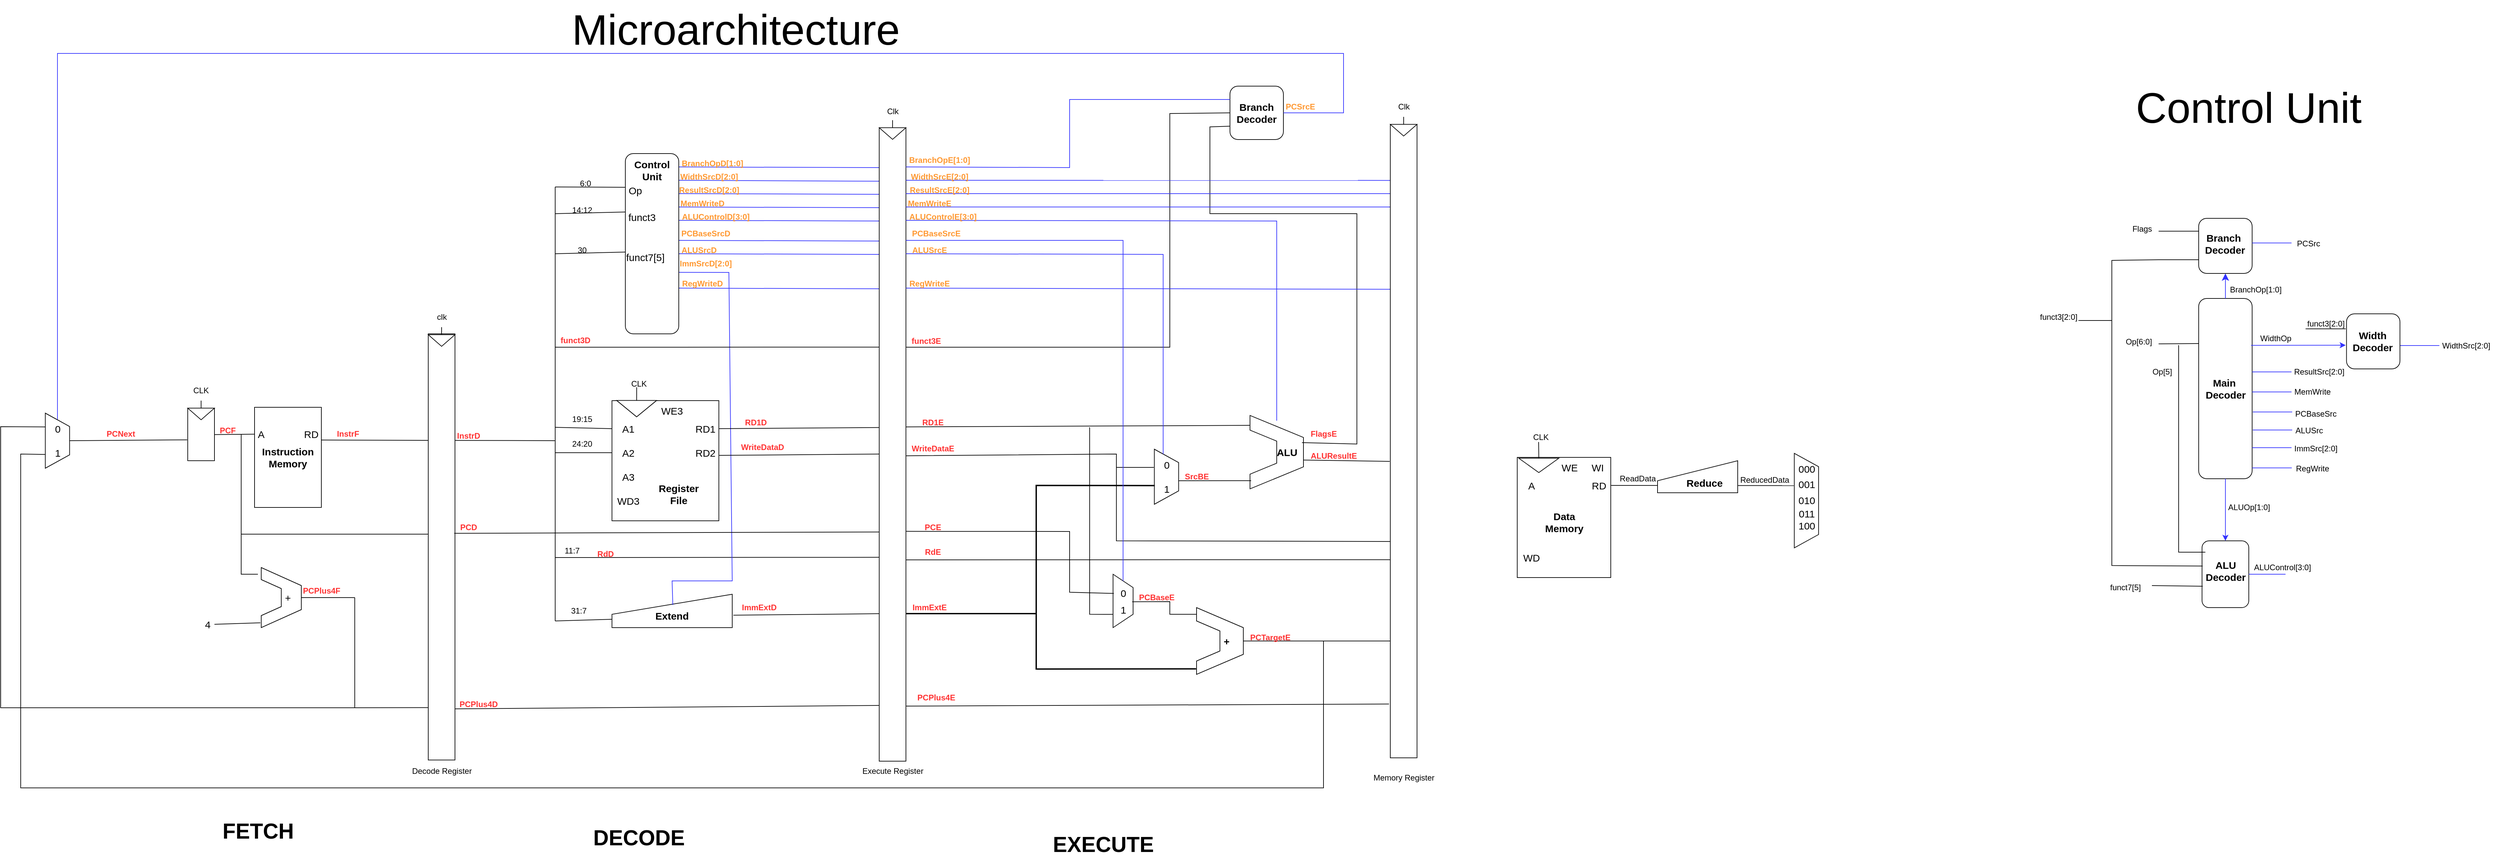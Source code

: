 <mxfile version="24.7.16">
  <diagram name="Page-1" id="EFmqviuocUZ3t7M0fFVM">
    <mxGraphModel dx="4888" dy="840" grid="1" gridSize="10" guides="1" tooltips="1" connect="1" arrows="1" fold="1" page="1" pageScale="1" pageWidth="3300" pageHeight="2339" math="0" shadow="0">
      <root>
        <mxCell id="0" />
        <mxCell id="1" parent="0" />
        <mxCell id="9qxr8cWP2yq4touXLOxm-1" value="" style="group" vertex="1" connectable="0" parent="1">
          <mxGeometry x="40" y="610" width="30" height="100" as="geometry" />
        </mxCell>
        <mxCell id="9qxr8cWP2yq4touXLOxm-2" value="" style="shape=trapezoid;perimeter=trapezoidPerimeter;whiteSpace=wrap;html=1;fixedSize=1;rotation=90;size=20;" vertex="1" parent="9qxr8cWP2yq4touXLOxm-1">
          <mxGeometry x="-26.25" y="31.818" width="82.5" height="36.364" as="geometry" />
        </mxCell>
        <mxCell id="9qxr8cWP2yq4touXLOxm-3" value="&lt;font style=&quot;font-size: 15px;&quot;&gt;0&lt;/font&gt;" style="text;html=1;align=center;verticalAlign=middle;whiteSpace=wrap;rounded=0;" vertex="1" parent="9qxr8cWP2yq4touXLOxm-1">
          <mxGeometry x="3.75" y="18.182" width="22.5" height="27.273" as="geometry" />
        </mxCell>
        <mxCell id="9qxr8cWP2yq4touXLOxm-4" value="&lt;font style=&quot;font-size: 15px;&quot;&gt;1&lt;/font&gt;" style="text;html=1;align=center;verticalAlign=middle;whiteSpace=wrap;rounded=0;" vertex="1" parent="9qxr8cWP2yq4touXLOxm-1">
          <mxGeometry x="3.75" y="54.545" width="22.5" height="27.273" as="geometry" />
        </mxCell>
        <mxCell id="9qxr8cWP2yq4touXLOxm-5" value="" style="group" vertex="1" connectable="0" parent="1">
          <mxGeometry x="350" y="610" width="100" height="150" as="geometry" />
        </mxCell>
        <mxCell id="9qxr8cWP2yq4touXLOxm-6" value="&lt;font style=&quot;font-size: 15px;&quot;&gt;&lt;b&gt;Instruction Memory&lt;/b&gt;&lt;/font&gt;" style="rounded=0;whiteSpace=wrap;html=1;" vertex="1" parent="9qxr8cWP2yq4touXLOxm-5">
          <mxGeometry width="100" height="150" as="geometry" />
        </mxCell>
        <mxCell id="9qxr8cWP2yq4touXLOxm-7" value="&lt;span style=&quot;font-size: 15px;&quot;&gt;A&lt;/span&gt;" style="text;html=1;align=center;verticalAlign=middle;whiteSpace=wrap;rounded=0;" vertex="1" parent="9qxr8cWP2yq4touXLOxm-5">
          <mxGeometry y="23.002" width="20" height="34.615" as="geometry" />
        </mxCell>
        <mxCell id="9qxr8cWP2yq4touXLOxm-8" value="&lt;span style=&quot;font-size: 15px;&quot;&gt;RD&lt;/span&gt;" style="text;html=1;align=center;verticalAlign=middle;whiteSpace=wrap;rounded=0;" vertex="1" parent="9qxr8cWP2yq4touXLOxm-5">
          <mxGeometry x="70" y="23" width="30" height="34.62" as="geometry" />
        </mxCell>
        <mxCell id="9qxr8cWP2yq4touXLOxm-9" value="" style="group" vertex="1" connectable="0" parent="1">
          <mxGeometry x="240" y="570" width="60" height="120" as="geometry" />
        </mxCell>
        <mxCell id="9qxr8cWP2yq4touXLOxm-10" value="" style="rounded=0;whiteSpace=wrap;html=1;container=0;" vertex="1" parent="9qxr8cWP2yq4touXLOxm-9">
          <mxGeometry x="10" y="41.75" width="40" height="78.25" as="geometry" />
        </mxCell>
        <mxCell id="9qxr8cWP2yq4touXLOxm-11" value="" style="triangle;whiteSpace=wrap;html=1;rotation=90;container=0;" vertex="1" parent="9qxr8cWP2yq4touXLOxm-9">
          <mxGeometry x="21.25" y="30" width="17.5" height="40" as="geometry" />
        </mxCell>
        <mxCell id="9qxr8cWP2yq4touXLOxm-12" value="CLK" style="text;html=1;align=center;verticalAlign=middle;whiteSpace=wrap;rounded=0;container=0;" vertex="1" parent="9qxr8cWP2yq4touXLOxm-9">
          <mxGeometry width="60" height="30" as="geometry" />
        </mxCell>
        <mxCell id="9qxr8cWP2yq4touXLOxm-13" value="" style="endArrow=none;html=1;rounded=0;exitX=0;exitY=0.5;exitDx=0;exitDy=0;entryX=0.5;entryY=1;entryDx=0;entryDy=0;" edge="1" parent="9qxr8cWP2yq4touXLOxm-9" source="9qxr8cWP2yq4touXLOxm-11" target="9qxr8cWP2yq4touXLOxm-12">
          <mxGeometry width="50" height="50" relative="1" as="geometry">
            <mxPoint x="300" y="88.75" as="sourcePoint" />
            <mxPoint x="350" y="38.75" as="targetPoint" />
          </mxGeometry>
        </mxCell>
        <mxCell id="9qxr8cWP2yq4touXLOxm-14" value="" style="endArrow=none;html=1;rounded=0;exitX=1;exitY=0.5;exitDx=0;exitDy=0;entryX=0;entryY=0.5;entryDx=0;entryDy=0;" edge="1" parent="1" source="9qxr8cWP2yq4touXLOxm-10" target="9qxr8cWP2yq4touXLOxm-7">
          <mxGeometry width="50" height="50" relative="1" as="geometry">
            <mxPoint x="390" y="660" as="sourcePoint" />
            <mxPoint x="440" y="610" as="targetPoint" />
          </mxGeometry>
        </mxCell>
        <mxCell id="9qxr8cWP2yq4touXLOxm-15" value="" style="endArrow=none;html=1;rounded=0;entryX=-0.02;entryY=0.6;entryDx=0;entryDy=0;exitX=0.5;exitY=0;exitDx=0;exitDy=0;entryPerimeter=0;" edge="1" parent="1" source="9qxr8cWP2yq4touXLOxm-2" target="9qxr8cWP2yq4touXLOxm-10">
          <mxGeometry width="50" height="50" relative="1" as="geometry">
            <mxPoint x="80" y="651" as="sourcePoint" />
            <mxPoint x="440" y="610" as="targetPoint" />
          </mxGeometry>
        </mxCell>
        <mxCell id="9qxr8cWP2yq4touXLOxm-16" value="" style="endArrow=none;html=1;rounded=0;" edge="1" parent="1">
          <mxGeometry width="50" height="50" relative="1" as="geometry">
            <mxPoint x="330" y="650" as="sourcePoint" />
            <mxPoint x="330" y="860" as="targetPoint" />
            <Array as="points">
              <mxPoint x="330" y="860" />
              <mxPoint x="355" y="860" />
            </Array>
          </mxGeometry>
        </mxCell>
        <mxCell id="9qxr8cWP2yq4touXLOxm-17" value="" style="shape=stencil(tZXRjoIwEEW/pq+bQsPq6wb1PyqOS2NtSdvV3b93oGCs0I0IJISkc7mHIb1DCcttySsgKS0J25A0TSjFO66vT2tuKyicL164EXwvwSvWGX2Cqzi4liFUCUa4WmVbQr/wmfpieaGVQojQygbKg44wLhR66a+Hta//C1YV8s/gwLRNNtXd68yPbAFqskSnIbPre95OZ6KGvSaL7NQ81ORNJsuxEgsxy/e8OH0b/aMOfVdUO2oDA8JdFlL6AYt9YMXruesJnXzWF/h/moawnVsK9eC+/wxaP5sKWI0FPGWMTvOvx9qz0P+ZTfOzsf7Q/sL+FVLbaHKwHgkPHguDmWs8vcQ2VX+ONIUb);whiteSpace=wrap;html=1;fillColor=default;" vertex="1" parent="1">
          <mxGeometry x="360" y="850" width="60" height="90" as="geometry" />
        </mxCell>
        <mxCell id="9qxr8cWP2yq4touXLOxm-18" value="&lt;font style=&quot;font-size: 15px;&quot;&gt;+&lt;/font&gt;" style="text;html=1;align=center;verticalAlign=middle;whiteSpace=wrap;rounded=0;" vertex="1" parent="1">
          <mxGeometry x="390" y="880" width="20" height="30" as="geometry" />
        </mxCell>
        <mxCell id="9qxr8cWP2yq4touXLOxm-19" value="&lt;font style=&quot;font-size: 15px;&quot;&gt;4&lt;/font&gt;" style="text;html=1;align=center;verticalAlign=middle;whiteSpace=wrap;rounded=0;" vertex="1" parent="1">
          <mxGeometry x="270" y="920" width="20" height="30" as="geometry" />
        </mxCell>
        <mxCell id="9qxr8cWP2yq4touXLOxm-20" value="" style="endArrow=none;html=1;rounded=0;exitX=1;exitY=0.5;exitDx=0;exitDy=0;entryX=-0.022;entryY=0.919;entryDx=0;entryDy=0;entryPerimeter=0;" edge="1" parent="1" source="9qxr8cWP2yq4touXLOxm-19" target="9qxr8cWP2yq4touXLOxm-17">
          <mxGeometry width="50" height="50" relative="1" as="geometry">
            <mxPoint x="420" y="870" as="sourcePoint" />
            <mxPoint x="470" y="820" as="targetPoint" />
          </mxGeometry>
        </mxCell>
        <mxCell id="9qxr8cWP2yq4touXLOxm-21" value="&lt;b&gt;&lt;font color=&quot;#ff3333&quot;&gt;PCF&lt;/font&gt;&lt;/b&gt;" style="text;html=1;align=center;verticalAlign=middle;whiteSpace=wrap;rounded=0;" vertex="1" parent="1">
          <mxGeometry x="280" y="630" width="60" height="30" as="geometry" />
        </mxCell>
        <mxCell id="9qxr8cWP2yq4touXLOxm-22" value="&lt;b&gt;&lt;font color=&quot;#ff3333&quot;&gt;PCNext&lt;/font&gt;&lt;/b&gt;" style="text;html=1;align=center;verticalAlign=middle;whiteSpace=wrap;rounded=0;" vertex="1" parent="1">
          <mxGeometry x="120" y="635" width="60" height="30" as="geometry" />
        </mxCell>
        <mxCell id="9qxr8cWP2yq4touXLOxm-23" value="&lt;b&gt;&lt;font color=&quot;#ff3333&quot;&gt;InstrF&lt;/font&gt;&lt;/b&gt;" style="text;html=1;align=center;verticalAlign=middle;whiteSpace=wrap;rounded=0;" vertex="1" parent="1">
          <mxGeometry x="460" y="635" width="60" height="30" as="geometry" />
        </mxCell>
        <mxCell id="9qxr8cWP2yq4touXLOxm-24" value="" style="group;movable=1;resizable=1;rotatable=1;deletable=1;editable=1;locked=0;connectable=1;" vertex="1" connectable="0" parent="1">
          <mxGeometry x="885" y="600" width="160" height="180" as="geometry" />
        </mxCell>
        <mxCell id="9qxr8cWP2yq4touXLOxm-25" value="" style="rounded=0;whiteSpace=wrap;html=1;align=center;movable=1;resizable=1;rotatable=1;deletable=1;editable=1;locked=0;connectable=1;" vertex="1" parent="9qxr8cWP2yq4touXLOxm-24">
          <mxGeometry width="160" height="180" as="geometry" />
        </mxCell>
        <mxCell id="9qxr8cWP2yq4touXLOxm-26" value="" style="triangle;whiteSpace=wrap;html=1;rotation=90;" vertex="1" parent="9qxr8cWP2yq4touXLOxm-24">
          <mxGeometry x="24.615" y="-18" width="24.615" height="60" as="geometry" />
        </mxCell>
        <mxCell id="9qxr8cWP2yq4touXLOxm-27" value="&lt;font style=&quot;font-size: 15px;&quot;&gt;A1&lt;/font&gt;" style="text;html=1;align=center;verticalAlign=middle;whiteSpace=wrap;rounded=0;" vertex="1" parent="9qxr8cWP2yq4touXLOxm-24">
          <mxGeometry y="24.0" width="49.231" height="36" as="geometry" />
        </mxCell>
        <mxCell id="9qxr8cWP2yq4touXLOxm-28" value="&lt;font style=&quot;font-size: 15px;&quot;&gt;A2&lt;/font&gt;" style="text;html=1;align=center;verticalAlign=middle;whiteSpace=wrap;rounded=0;" vertex="1" parent="9qxr8cWP2yq4touXLOxm-24">
          <mxGeometry y="60" width="49.231" height="36" as="geometry" />
        </mxCell>
        <mxCell id="9qxr8cWP2yq4touXLOxm-29" value="&lt;font style=&quot;font-size: 15px;&quot;&gt;A3&lt;/font&gt;" style="text;html=1;align=center;verticalAlign=middle;whiteSpace=wrap;rounded=0;" vertex="1" parent="9qxr8cWP2yq4touXLOxm-24">
          <mxGeometry y="96.0" width="49.231" height="36" as="geometry" />
        </mxCell>
        <mxCell id="9qxr8cWP2yq4touXLOxm-30" value="&lt;font style=&quot;font-size: 15px;&quot;&gt;WD3&lt;/font&gt;" style="text;html=1;align=center;verticalAlign=middle;whiteSpace=wrap;rounded=0;" vertex="1" parent="9qxr8cWP2yq4touXLOxm-24">
          <mxGeometry y="132" width="49.231" height="36" as="geometry" />
        </mxCell>
        <mxCell id="9qxr8cWP2yq4touXLOxm-31" value="&lt;font style=&quot;font-size: 15px;&quot;&gt;RD1&lt;/font&gt;" style="text;html=1;align=center;verticalAlign=middle;whiteSpace=wrap;rounded=0;" vertex="1" parent="9qxr8cWP2yq4touXLOxm-24">
          <mxGeometry x="120" y="27" width="40" height="30" as="geometry" />
        </mxCell>
        <mxCell id="9qxr8cWP2yq4touXLOxm-32" value="&lt;font style=&quot;font-size: 15px;&quot;&gt;RD2&lt;/font&gt;" style="text;html=1;align=center;verticalAlign=middle;whiteSpace=wrap;rounded=0;" vertex="1" parent="9qxr8cWP2yq4touXLOxm-24">
          <mxGeometry x="120" y="63" width="40" height="30" as="geometry" />
        </mxCell>
        <mxCell id="9qxr8cWP2yq4touXLOxm-33" value="&lt;font style=&quot;font-size: 15px;&quot;&gt;WE3&lt;/font&gt;" style="text;html=1;align=center;verticalAlign=middle;whiteSpace=wrap;rounded=0;" vertex="1" parent="9qxr8cWP2yq4touXLOxm-24">
          <mxGeometry x="70" width="40" height="30" as="geometry" />
        </mxCell>
        <mxCell id="9qxr8cWP2yq4touXLOxm-34" value="&lt;font style=&quot;font-size: 15px;&quot;&gt;&lt;b&gt;Register File&lt;/b&gt;&lt;/font&gt;" style="text;html=1;align=center;verticalAlign=middle;whiteSpace=wrap;rounded=0;" vertex="1" parent="9qxr8cWP2yq4touXLOxm-24">
          <mxGeometry x="70" y="120" width="60" height="40" as="geometry" />
        </mxCell>
        <mxCell id="9qxr8cWP2yq4touXLOxm-35" value="19:15" style="text;html=1;align=center;verticalAlign=middle;resizable=0;points=[];autosize=1;strokeColor=none;fillColor=none;" vertex="1" parent="1">
          <mxGeometry x="815" y="613" width="50" height="30" as="geometry" />
        </mxCell>
        <mxCell id="9qxr8cWP2yq4touXLOxm-36" value="" style="endArrow=none;html=1;rounded=0;" edge="1" parent="1">
          <mxGeometry width="50" height="50" relative="1" as="geometry">
            <mxPoint x="800" y="280" as="sourcePoint" />
            <mxPoint x="800" y="930" as="targetPoint" />
          </mxGeometry>
        </mxCell>
        <mxCell id="9qxr8cWP2yq4touXLOxm-37" value="" style="endArrow=none;html=1;rounded=0;entryX=0;entryY=0.5;entryDx=0;entryDy=0;" edge="1" parent="1" target="9qxr8cWP2yq4touXLOxm-28">
          <mxGeometry width="50" height="50" relative="1" as="geometry">
            <mxPoint x="800" y="678" as="sourcePoint" />
            <mxPoint x="905" y="670" as="targetPoint" />
          </mxGeometry>
        </mxCell>
        <mxCell id="9qxr8cWP2yq4touXLOxm-38" value="" style="endArrow=none;html=1;rounded=0;entryX=0.125;entryY=0.678;entryDx=0;entryDy=0;entryPerimeter=0;" edge="1" parent="1" target="9qxr8cWP2yq4touXLOxm-217">
          <mxGeometry width="50" height="50" relative="1" as="geometry">
            <mxPoint x="800" y="835" as="sourcePoint" />
            <mxPoint x="1280" y="835" as="targetPoint" />
          </mxGeometry>
        </mxCell>
        <mxCell id="9qxr8cWP2yq4touXLOxm-39" value="24:20" style="text;html=1;align=center;verticalAlign=middle;resizable=0;points=[];autosize=1;strokeColor=none;fillColor=none;" vertex="1" parent="1">
          <mxGeometry x="815" y="650" width="50" height="30" as="geometry" />
        </mxCell>
        <mxCell id="9qxr8cWP2yq4touXLOxm-40" value="11:7" style="text;html=1;align=center;verticalAlign=middle;resizable=0;points=[];autosize=1;strokeColor=none;fillColor=none;" vertex="1" parent="1">
          <mxGeometry x="800" y="810" width="50" height="30" as="geometry" />
        </mxCell>
        <mxCell id="9qxr8cWP2yq4touXLOxm-41" value="&lt;div&gt;&lt;br&gt;&lt;/div&gt;&lt;b&gt;&lt;font style=&quot;font-size: 15px;&quot;&gt;Extend&lt;/font&gt;&lt;/b&gt;" style="shape=manualInput;whiteSpace=wrap;html=1;" vertex="1" parent="1">
          <mxGeometry x="885" y="890" width="180" height="50" as="geometry" />
        </mxCell>
        <mxCell id="9qxr8cWP2yq4touXLOxm-42" value="" style="endArrow=none;html=1;rounded=0;entryX=0;entryY=0.75;entryDx=0;entryDy=0;" edge="1" parent="1" target="9qxr8cWP2yq4touXLOxm-41">
          <mxGeometry width="50" height="50" relative="1" as="geometry">
            <mxPoint x="800" y="930" as="sourcePoint" />
            <mxPoint x="905" y="870" as="targetPoint" />
          </mxGeometry>
        </mxCell>
        <mxCell id="9qxr8cWP2yq4touXLOxm-43" value="31:7" style="text;html=1;align=center;verticalAlign=middle;resizable=0;points=[];autosize=1;strokeColor=none;fillColor=none;" vertex="1" parent="1">
          <mxGeometry x="810" y="900" width="50" height="30" as="geometry" />
        </mxCell>
        <mxCell id="9qxr8cWP2yq4touXLOxm-44" value="&lt;b&gt;&lt;font color=&quot;#ff3333&quot;&gt;PCPlus4F&lt;/font&gt;&lt;/b&gt;" style="text;html=1;align=center;verticalAlign=middle;resizable=0;points=[];autosize=1;strokeColor=none;fillColor=none;" vertex="1" parent="1">
          <mxGeometry x="410" y="870" width="80" height="30" as="geometry" />
        </mxCell>
        <mxCell id="9qxr8cWP2yq4touXLOxm-45" value="" style="endArrow=none;html=1;rounded=0;entryX=0;entryY=0.5;entryDx=0;entryDy=0;" edge="1" parent="1" target="9qxr8cWP2yq4touXLOxm-26">
          <mxGeometry width="50" height="50" relative="1" as="geometry">
            <mxPoint x="922" y="580" as="sourcePoint" />
            <mxPoint x="955" y="680" as="targetPoint" />
          </mxGeometry>
        </mxCell>
        <mxCell id="9qxr8cWP2yq4touXLOxm-46" value="CLK" style="text;html=1;align=center;verticalAlign=middle;resizable=0;points=[];autosize=1;strokeColor=none;fillColor=none;" vertex="1" parent="1">
          <mxGeometry x="900" y="560" width="50" height="30" as="geometry" />
        </mxCell>
        <mxCell id="9qxr8cWP2yq4touXLOxm-47" value="" style="group;fillColor=default;gradientColor=none;" vertex="1" connectable="0" parent="1">
          <mxGeometry x="1840" y="622.18" width="80" height="110" as="geometry" />
        </mxCell>
        <mxCell id="9qxr8cWP2yq4touXLOxm-48" value="" style="shape=stencil(tZXRjoIwEEW/pq+bQsPq6wb1PyqOS2NtSdvV3b93oGCs0I0IJISkc7mHIb1DCcttySsgKS0J25A0TSjFO66vT2tuKyicL164EXwvwSvWGX2Cqzi4liFUCUa4WmVbQr/wmfpieaGVQojQygbKg44wLhR66a+Hta//C1YV8s/gwLRNNtXd68yPbAFqskSnIbPre95OZ6KGvSaL7NQ81ORNJsuxEgsxy/e8OH0b/aMOfVdUO2oDA8JdFlL6AYt9YMXruesJnXzWF/h/moawnVsK9eC+/wxaP5sKWI0FPGWMTvOvx9qz0P+ZTfOzsf7Q/sL+FVLbaHKwHgkPHguDmWs8vcQ2VX+ONIUb);whiteSpace=wrap;html=1;" vertex="1" parent="9qxr8cWP2yq4touXLOxm-47">
          <mxGeometry width="80" height="110" as="geometry" />
        </mxCell>
        <mxCell id="9qxr8cWP2yq4touXLOxm-49" value="&lt;b&gt;&lt;font style=&quot;font-size: 15px;&quot;&gt;ALU&lt;/font&gt;&lt;/b&gt;" style="text;html=1;align=center;verticalAlign=middle;resizable=0;points=[];autosize=1;strokeColor=none;fillColor=none;" vertex="1" parent="9qxr8cWP2yq4touXLOxm-47">
          <mxGeometry x="30" y="40" width="50" height="30" as="geometry" />
        </mxCell>
        <mxCell id="9qxr8cWP2yq4touXLOxm-50" value="" style="group" vertex="1" connectable="0" parent="1">
          <mxGeometry x="1700" y="664" width="30" height="100" as="geometry" />
        </mxCell>
        <mxCell id="9qxr8cWP2yq4touXLOxm-51" value="" style="shape=trapezoid;perimeter=trapezoidPerimeter;whiteSpace=wrap;html=1;fixedSize=1;rotation=90;size=20;" vertex="1" parent="9qxr8cWP2yq4touXLOxm-50">
          <mxGeometry x="-26.25" y="31.818" width="82.5" height="36.364" as="geometry" />
        </mxCell>
        <mxCell id="9qxr8cWP2yq4touXLOxm-52" value="&lt;font style=&quot;font-size: 15px;&quot;&gt;0&lt;/font&gt;" style="text;html=1;align=center;verticalAlign=middle;whiteSpace=wrap;rounded=0;" vertex="1" parent="9qxr8cWP2yq4touXLOxm-50">
          <mxGeometry x="3.75" y="18.182" width="22.5" height="27.273" as="geometry" />
        </mxCell>
        <mxCell id="9qxr8cWP2yq4touXLOxm-53" value="&lt;font style=&quot;font-size: 15px;&quot;&gt;1&lt;/font&gt;" style="text;html=1;align=center;verticalAlign=middle;whiteSpace=wrap;rounded=0;" vertex="1" parent="9qxr8cWP2yq4touXLOxm-50">
          <mxGeometry x="3.75" y="54.545" width="22.5" height="27.273" as="geometry" />
        </mxCell>
        <mxCell id="9qxr8cWP2yq4touXLOxm-54" value="" style="shape=stencil(tZXRjoIwEEW/pq+bQsPq6wb1PyqOS2NtSdvV3b93oGCs0I0IJISkc7mHIb1DCcttySsgKS0J25A0TSjFO66vT2tuKyicL164EXwvwSvWGX2Cqzi4liFUCUa4WmVbQr/wmfpieaGVQojQygbKg44wLhR66a+Hta//C1YV8s/gwLRNNtXd68yPbAFqskSnIbPre95OZ6KGvSaL7NQ81ORNJsuxEgsxy/e8OH0b/aMOfVdUO2oDA8JdFlL6AYt9YMXruesJnXzWF/h/moawnVsK9eC+/wxaP5sKWI0FPGWMTvOvx9qz0P+ZTfOzsf7Q/sL+FVLbaHKwHgkPHguDmWs8vcQ2VX+ONIUb);whiteSpace=wrap;html=1;" vertex="1" parent="1">
          <mxGeometry x="1760" y="910" width="70" height="100" as="geometry" />
        </mxCell>
        <mxCell id="9qxr8cWP2yq4touXLOxm-55" value="&lt;font style=&quot;font-size: 15px;&quot;&gt;&lt;b&gt;+&lt;/b&gt;&lt;/font&gt;" style="text;html=1;align=center;verticalAlign=middle;whiteSpace=wrap;rounded=0;" vertex="1" parent="1">
          <mxGeometry x="1790" y="945" width="30" height="30" as="geometry" />
        </mxCell>
        <mxCell id="9qxr8cWP2yq4touXLOxm-56" value="" style="group;movable=1;resizable=1;rotatable=1;deletable=1;editable=1;locked=0;connectable=1;" vertex="1" connectable="0" parent="1">
          <mxGeometry x="2240" y="685" width="140" height="180" as="geometry" />
        </mxCell>
        <mxCell id="9qxr8cWP2yq4touXLOxm-57" value="" style="rounded=0;whiteSpace=wrap;html=1;align=center;movable=1;resizable=1;rotatable=1;deletable=1;editable=1;locked=0;connectable=1;" vertex="1" parent="9qxr8cWP2yq4touXLOxm-56">
          <mxGeometry width="140" height="180" as="geometry" />
        </mxCell>
        <mxCell id="9qxr8cWP2yq4touXLOxm-58" value="" style="triangle;whiteSpace=wrap;html=1;rotation=90;" vertex="1" parent="9qxr8cWP2yq4touXLOxm-56">
          <mxGeometry x="21.538" y="-18" width="21.538" height="60" as="geometry" />
        </mxCell>
        <mxCell id="9qxr8cWP2yq4touXLOxm-59" value="&lt;font style=&quot;font-size: 15px;&quot;&gt;A&lt;/font&gt;" style="text;html=1;align=center;verticalAlign=middle;whiteSpace=wrap;rounded=0;" vertex="1" parent="9qxr8cWP2yq4touXLOxm-56">
          <mxGeometry y="24.0" width="43.077" height="36" as="geometry" />
        </mxCell>
        <mxCell id="9qxr8cWP2yq4touXLOxm-60" value="&lt;font style=&quot;font-size: 15px;&quot;&gt;WD&lt;/font&gt;" style="text;html=1;align=center;verticalAlign=middle;whiteSpace=wrap;rounded=0;" vertex="1" parent="9qxr8cWP2yq4touXLOxm-56">
          <mxGeometry y="132" width="43.077" height="36" as="geometry" />
        </mxCell>
        <mxCell id="9qxr8cWP2yq4touXLOxm-61" value="&lt;font style=&quot;font-size: 15px;&quot;&gt;RD&lt;/font&gt;" style="text;html=1;align=center;verticalAlign=middle;whiteSpace=wrap;rounded=0;" vertex="1" parent="9qxr8cWP2yq4touXLOxm-56">
          <mxGeometry x="105" y="27" width="35" height="30" as="geometry" />
        </mxCell>
        <mxCell id="9qxr8cWP2yq4touXLOxm-62" value="&lt;font style=&quot;font-size: 15px;&quot;&gt;WE&lt;/font&gt;" style="text;html=1;align=center;verticalAlign=middle;whiteSpace=wrap;rounded=0;" vertex="1" parent="9qxr8cWP2yq4touXLOxm-56">
          <mxGeometry x="61.25" width="35" height="30" as="geometry" />
        </mxCell>
        <mxCell id="9qxr8cWP2yq4touXLOxm-63" value="&lt;font style=&quot;font-size: 15px;&quot;&gt;&lt;b&gt;Data Memory&lt;/b&gt;&lt;/font&gt;" style="text;html=1;align=center;verticalAlign=middle;whiteSpace=wrap;rounded=0;" vertex="1" parent="9qxr8cWP2yq4touXLOxm-56">
          <mxGeometry x="43.75" y="77" width="52.5" height="40" as="geometry" />
        </mxCell>
        <mxCell id="9qxr8cWP2yq4touXLOxm-64" value="&lt;span style=&quot;font-size: 15px;&quot;&gt;WI&lt;/span&gt;" style="text;html=1;align=center;verticalAlign=middle;resizable=0;points=[];autosize=1;strokeColor=none;fillColor=none;" vertex="1" parent="9qxr8cWP2yq4touXLOxm-56">
          <mxGeometry x="100" width="40" height="30" as="geometry" />
        </mxCell>
        <mxCell id="9qxr8cWP2yq4touXLOxm-65" value="" style="endArrow=none;html=1;rounded=0;exitX=0;exitY=0.5;exitDx=0;exitDy=0;" edge="1" parent="1" source="9qxr8cWP2yq4touXLOxm-58">
          <mxGeometry width="50" height="50" relative="1" as="geometry">
            <mxPoint x="2330" y="772" as="sourcePoint" />
            <mxPoint x="2272" y="662" as="targetPoint" />
          </mxGeometry>
        </mxCell>
        <mxCell id="9qxr8cWP2yq4touXLOxm-66" value="CLK" style="text;html=1;align=center;verticalAlign=middle;resizable=0;points=[];autosize=1;strokeColor=none;fillColor=none;" vertex="1" parent="1">
          <mxGeometry x="2250" y="640" width="50" height="30" as="geometry" />
        </mxCell>
        <mxCell id="9qxr8cWP2yq4touXLOxm-67" value="" style="group" vertex="1" connectable="0" parent="1">
          <mxGeometry x="2810" y="668.51" width="85.78" height="143.49" as="geometry" />
        </mxCell>
        <mxCell id="9qxr8cWP2yq4touXLOxm-68" value="" style="group" vertex="1" connectable="0" parent="9qxr8cWP2yq4touXLOxm-67">
          <mxGeometry x="-162.12" y="10.435" width="50.01" height="141.57" as="geometry" />
        </mxCell>
        <mxCell id="9qxr8cWP2yq4touXLOxm-69" value="" style="shape=trapezoid;perimeter=trapezoidPerimeter;whiteSpace=wrap;html=1;fixedSize=1;rotation=90;size=20;" vertex="1" parent="9qxr8cWP2yq4touXLOxm-68">
          <mxGeometry x="-45.78" y="52.605" width="141.57" height="36.36" as="geometry" />
        </mxCell>
        <mxCell id="9qxr8cWP2yq4touXLOxm-70" value="&lt;font style=&quot;font-size: 15px;&quot;&gt;000&lt;/font&gt;" style="text;html=1;align=center;verticalAlign=middle;whiteSpace=wrap;rounded=0;" vertex="1" parent="9qxr8cWP2yq4touXLOxm-68">
          <mxGeometry x="13.76" y="9.437" width="22.5" height="27.273" as="geometry" />
        </mxCell>
        <mxCell id="9qxr8cWP2yq4touXLOxm-71" value="&lt;font style=&quot;font-size: 15px;&quot;&gt;001&lt;/font&gt;" style="text;html=1;align=center;verticalAlign=middle;whiteSpace=wrap;rounded=0;" vertex="1" parent="9qxr8cWP2yq4touXLOxm-68">
          <mxGeometry x="13.76" y="32.16" width="22.5" height="27.273" as="geometry" />
        </mxCell>
        <mxCell id="9qxr8cWP2yq4touXLOxm-72" value="&lt;font style=&quot;font-size: 15px;&quot;&gt;010&lt;/font&gt;" style="text;html=1;align=center;verticalAlign=middle;whiteSpace=wrap;rounded=0;" vertex="1" parent="9qxr8cWP2yq4touXLOxm-68">
          <mxGeometry x="13.76" y="56.25" width="22.5" height="27.273" as="geometry" />
        </mxCell>
        <mxCell id="9qxr8cWP2yq4touXLOxm-73" value="&lt;font style=&quot;font-size: 15px;&quot;&gt;011&lt;/font&gt;" style="text;html=1;align=center;verticalAlign=middle;resizable=0;points=[];autosize=1;strokeColor=none;fillColor=none;" vertex="1" parent="9qxr8cWP2yq4touXLOxm-68">
          <mxGeometry x="0.01" y="74.745" width="50" height="30" as="geometry" />
        </mxCell>
        <mxCell id="9qxr8cWP2yq4touXLOxm-74" value="&lt;font style=&quot;font-size: 15px;&quot;&gt;100&lt;/font&gt;" style="text;html=1;align=center;verticalAlign=middle;resizable=0;points=[];autosize=1;strokeColor=none;fillColor=none;" vertex="1" parent="9qxr8cWP2yq4touXLOxm-68">
          <mxGeometry y="93.255" width="50" height="30" as="geometry" />
        </mxCell>
        <mxCell id="9qxr8cWP2yq4touXLOxm-75" value="" style="endArrow=none;html=1;rounded=0;exitX=1;exitY=0.5;exitDx=0;exitDy=0;entryX=0.341;entryY=1.019;entryDx=0;entryDy=0;entryPerimeter=0;" edge="1" parent="1" source="9qxr8cWP2yq4touXLOxm-61" target="9qxr8cWP2yq4touXLOxm-69">
          <mxGeometry width="50" height="50" relative="1" as="geometry">
            <mxPoint x="2550" y="872" as="sourcePoint" />
            <mxPoint x="2600" y="822" as="targetPoint" />
          </mxGeometry>
        </mxCell>
        <mxCell id="9qxr8cWP2yq4touXLOxm-76" value="ReadData" style="text;html=1;align=center;verticalAlign=middle;resizable=0;points=[];autosize=1;strokeColor=none;fillColor=none;" vertex="1" parent="1">
          <mxGeometry x="2380" y="702" width="80" height="30" as="geometry" />
        </mxCell>
        <mxCell id="9qxr8cWP2yq4touXLOxm-77" value="" style="endArrow=none;html=1;rounded=0;strokeColor=#3333FF;exitX=0.659;exitY=0.008;exitDx=0;exitDy=0;exitPerimeter=0;entryX=0.506;entryY=0.32;entryDx=0;entryDy=0;entryPerimeter=0;" edge="1" parent="1" source="9qxr8cWP2yq4touXLOxm-195" target="9qxr8cWP2yq4touXLOxm-41">
          <mxGeometry width="50" height="50" relative="1" as="geometry">
            <mxPoint x="1125" y="400" as="sourcePoint" />
            <mxPoint x="1105" y="580" as="targetPoint" />
            <Array as="points">
              <mxPoint x="1060" y="408" />
              <mxPoint x="1065" y="870" />
              <mxPoint x="975" y="870" />
            </Array>
          </mxGeometry>
        </mxCell>
        <mxCell id="9qxr8cWP2yq4touXLOxm-78" value="&lt;font style=&quot;font-size: 64px;&quot;&gt;Microarchitecture&lt;/font&gt;" style="text;html=1;align=center;verticalAlign=middle;resizable=0;points=[];autosize=1;strokeColor=none;fillColor=none;" vertex="1" parent="1">
          <mxGeometry x="815" width="510" height="90" as="geometry" />
        </mxCell>
        <mxCell id="9qxr8cWP2yq4touXLOxm-79" value="" style="group" vertex="1" connectable="0" parent="1">
          <mxGeometry x="3140" y="447" width="200" height="270" as="geometry" />
        </mxCell>
        <mxCell id="9qxr8cWP2yq4touXLOxm-80" value="" style="rounded=1;whiteSpace=wrap;html=1;rotation=90;" vertex="1" parent="9qxr8cWP2yq4touXLOxm-79">
          <mxGeometry x="25" y="95" width="270" height="80" as="geometry" />
        </mxCell>
        <mxCell id="9qxr8cWP2yq4touXLOxm-81" value="&lt;b&gt;&lt;font style=&quot;font-size: 15px;&quot;&gt;Main&amp;nbsp;&lt;/font&gt;&lt;/b&gt;&lt;div&gt;&lt;b&gt;&lt;font style=&quot;font-size: 15px;&quot;&gt;Decoder&lt;/font&gt;&lt;/b&gt;&lt;/div&gt;" style="text;html=1;align=center;verticalAlign=middle;resizable=0;points=[];autosize=1;strokeColor=none;fillColor=none;" vertex="1" parent="9qxr8cWP2yq4touXLOxm-79">
          <mxGeometry x="120" y="110" width="80" height="50" as="geometry" />
        </mxCell>
        <mxCell id="9qxr8cWP2yq4touXLOxm-82" value="" style="endArrow=none;html=1;rounded=0;entryX=0.25;entryY=1;entryDx=0;entryDy=0;" edge="1" parent="9qxr8cWP2yq4touXLOxm-79" target="9qxr8cWP2yq4touXLOxm-80">
          <mxGeometry width="50" height="50" relative="1" as="geometry">
            <mxPoint x="60" y="68" as="sourcePoint" />
            <mxPoint x="180" y="120" as="targetPoint" />
          </mxGeometry>
        </mxCell>
        <mxCell id="9qxr8cWP2yq4touXLOxm-83" value="Op[6:0]" style="text;html=1;align=center;verticalAlign=middle;resizable=0;points=[];autosize=1;strokeColor=none;fillColor=none;" vertex="1" parent="9qxr8cWP2yq4touXLOxm-79">
          <mxGeometry y="50" width="60" height="30" as="geometry" />
        </mxCell>
        <mxCell id="9qxr8cWP2yq4touXLOxm-84" value="Op[5]" style="text;html=1;align=center;verticalAlign=middle;resizable=0;points=[];autosize=1;strokeColor=none;fillColor=none;" vertex="1" parent="9qxr8cWP2yq4touXLOxm-79">
          <mxGeometry x="40" y="95" width="50" height="30" as="geometry" />
        </mxCell>
        <mxCell id="9qxr8cWP2yq4touXLOxm-85" value="" style="group" vertex="1" connectable="0" parent="1">
          <mxGeometry x="3260" y="810" width="80" height="100" as="geometry" />
        </mxCell>
        <mxCell id="9qxr8cWP2yq4touXLOxm-86" value="" style="rounded=1;whiteSpace=wrap;html=1;rotation=-90;" vertex="1" parent="9qxr8cWP2yq4touXLOxm-85">
          <mxGeometry x="-10" y="15" width="100" height="70" as="geometry" />
        </mxCell>
        <mxCell id="9qxr8cWP2yq4touXLOxm-87" value="&lt;span style=&quot;font-size: 15px;&quot;&gt;&lt;b&gt;ALU&lt;/b&gt;&lt;/span&gt;&lt;div&gt;&lt;span style=&quot;font-size: 15px;&quot;&gt;&lt;b&gt;Decoder&lt;/b&gt;&lt;/span&gt;&lt;/div&gt;" style="text;html=1;align=center;verticalAlign=middle;resizable=0;points=[];autosize=1;strokeColor=none;fillColor=none;" vertex="1" parent="9qxr8cWP2yq4touXLOxm-85">
          <mxGeometry y="20" width="80" height="50" as="geometry" />
        </mxCell>
        <mxCell id="9qxr8cWP2yq4touXLOxm-88" value="" style="endArrow=none;html=1;rounded=0;" edge="1" parent="1">
          <mxGeometry width="50" height="50" relative="1" as="geometry">
            <mxPoint x="3230" y="517" as="sourcePoint" />
            <mxPoint x="3270" y="827" as="targetPoint" />
            <Array as="points">
              <mxPoint x="3230" y="827" />
            </Array>
          </mxGeometry>
        </mxCell>
        <mxCell id="9qxr8cWP2yq4touXLOxm-89" value="" style="endArrow=none;html=1;rounded=0;entryX=0.622;entryY=0.013;entryDx=0;entryDy=0;entryPerimeter=0;" edge="1" parent="1" target="9qxr8cWP2yq4touXLOxm-86">
          <mxGeometry width="50" height="50" relative="1" as="geometry">
            <mxPoint x="3130" y="477" as="sourcePoint" />
            <mxPoint x="3320" y="867" as="targetPoint" />
            <Array as="points">
              <mxPoint x="3130" y="847" />
            </Array>
          </mxGeometry>
        </mxCell>
        <mxCell id="9qxr8cWP2yq4touXLOxm-90" value="" style="endArrow=none;html=1;rounded=0;entryX=0.622;entryY=0.013;entryDx=0;entryDy=0;entryPerimeter=0;" edge="1" parent="1">
          <mxGeometry width="50" height="50" relative="1" as="geometry">
            <mxPoint x="3190" y="877" as="sourcePoint" />
            <mxPoint x="3266" y="878" as="targetPoint" />
          </mxGeometry>
        </mxCell>
        <mxCell id="9qxr8cWP2yq4touXLOxm-91" value="funct3[2:0]" style="text;html=1;align=center;verticalAlign=middle;resizable=0;points=[];autosize=1;strokeColor=none;fillColor=none;" vertex="1" parent="1">
          <mxGeometry x="3010" y="460" width="80" height="30" as="geometry" />
        </mxCell>
        <mxCell id="9qxr8cWP2yq4touXLOxm-92" value="funct7[5]" style="text;html=1;align=center;verticalAlign=middle;resizable=0;points=[];autosize=1;strokeColor=none;fillColor=none;" vertex="1" parent="1">
          <mxGeometry x="3115" y="865" width="70" height="30" as="geometry" />
        </mxCell>
        <mxCell id="9qxr8cWP2yq4touXLOxm-93" value="" style="endArrow=classic;html=1;rounded=0;exitX=1;exitY=0.5;exitDx=0;exitDy=0;entryX=1;entryY=0.5;entryDx=0;entryDy=0;strokeColor=#3333FF;" edge="1" parent="1" source="9qxr8cWP2yq4touXLOxm-80" target="9qxr8cWP2yq4touXLOxm-86">
          <mxGeometry width="50" height="50" relative="1" as="geometry">
            <mxPoint x="3270" y="787" as="sourcePoint" />
            <mxPoint x="3320" y="737" as="targetPoint" />
          </mxGeometry>
        </mxCell>
        <mxCell id="9qxr8cWP2yq4touXLOxm-94" value="ALUOp[1:0]" style="text;html=1;align=center;verticalAlign=middle;resizable=0;points=[];autosize=1;strokeColor=none;fillColor=none;" vertex="1" parent="1">
          <mxGeometry x="3290" y="745" width="90" height="30" as="geometry" />
        </mxCell>
        <mxCell id="9qxr8cWP2yq4touXLOxm-95" value="" style="endArrow=none;html=1;rounded=0;exitX=0.5;exitY=1;exitDx=0;exitDy=0;strokeColor=#3333FF;" edge="1" parent="1" source="9qxr8cWP2yq4touXLOxm-86">
          <mxGeometry width="50" height="50" relative="1" as="geometry">
            <mxPoint x="3270" y="847" as="sourcePoint" />
            <mxPoint x="3390" y="860" as="targetPoint" />
          </mxGeometry>
        </mxCell>
        <mxCell id="9qxr8cWP2yq4touXLOxm-96" value="ALUControl[3:0]" style="text;html=1;align=center;verticalAlign=middle;resizable=0;points=[];autosize=1;strokeColor=none;fillColor=none;" vertex="1" parent="1">
          <mxGeometry x="3330" y="835" width="110" height="30" as="geometry" />
        </mxCell>
        <mxCell id="9qxr8cWP2yq4touXLOxm-97" value="" style="endArrow=none;html=1;rounded=0;exitX=0.852;exitY=-0.008;exitDx=0;exitDy=0;exitPerimeter=0;strokeColor=#3333FF;" edge="1" parent="1">
          <mxGeometry width="50" height="50" relative="1" as="geometry">
            <mxPoint x="3340.0" y="700.78" as="sourcePoint" />
            <mxPoint x="3399.36" y="700.74" as="targetPoint" />
          </mxGeometry>
        </mxCell>
        <mxCell id="9qxr8cWP2yq4touXLOxm-98" value="" style="endArrow=none;html=1;rounded=0;exitX=0.852;exitY=-0.008;exitDx=0;exitDy=0;exitPerimeter=0;strokeColor=#3333FF;" edge="1" parent="1">
          <mxGeometry width="50" height="50" relative="1" as="geometry">
            <mxPoint x="3340" y="557" as="sourcePoint" />
            <mxPoint x="3399" y="557" as="targetPoint" />
          </mxGeometry>
        </mxCell>
        <mxCell id="9qxr8cWP2yq4touXLOxm-99" value="" style="endArrow=none;html=1;rounded=0;exitX=0.852;exitY=-0.008;exitDx=0;exitDy=0;exitPerimeter=0;strokeColor=#3333FF;" edge="1" parent="1">
          <mxGeometry width="50" height="50" relative="1" as="geometry">
            <mxPoint x="3340" y="587" as="sourcePoint" />
            <mxPoint x="3399" y="587" as="targetPoint" />
          </mxGeometry>
        </mxCell>
        <mxCell id="9qxr8cWP2yq4touXLOxm-100" value="" style="endArrow=none;html=1;rounded=0;exitX=0.852;exitY=-0.008;exitDx=0;exitDy=0;exitPerimeter=0;strokeColor=#3333FF;" edge="1" parent="1">
          <mxGeometry width="50" height="50" relative="1" as="geometry">
            <mxPoint x="3341" y="644" as="sourcePoint" />
            <mxPoint x="3400" y="644" as="targetPoint" />
          </mxGeometry>
        </mxCell>
        <mxCell id="9qxr8cWP2yq4touXLOxm-101" value="" style="endArrow=none;html=1;rounded=0;exitX=0.852;exitY=-0.008;exitDx=0;exitDy=0;exitPerimeter=0;strokeColor=#3333FF;" edge="1" parent="1">
          <mxGeometry width="50" height="50" relative="1" as="geometry">
            <mxPoint x="3340" y="670.5" as="sourcePoint" />
            <mxPoint x="3399" y="670.5" as="targetPoint" />
          </mxGeometry>
        </mxCell>
        <mxCell id="9qxr8cWP2yq4touXLOxm-102" value="RegWrite" style="text;html=1;align=center;verticalAlign=middle;resizable=0;points=[];autosize=1;strokeColor=none;fillColor=none;" vertex="1" parent="1">
          <mxGeometry x="3395" y="687" width="70" height="30" as="geometry" />
        </mxCell>
        <mxCell id="9qxr8cWP2yq4touXLOxm-103" value="ImmSrc[2:0]" style="text;html=1;align=center;verticalAlign=middle;resizable=0;points=[];autosize=1;strokeColor=none;fillColor=none;" vertex="1" parent="1">
          <mxGeometry x="3390" y="657" width="90" height="30" as="geometry" />
        </mxCell>
        <mxCell id="9qxr8cWP2yq4touXLOxm-104" value="ALUSrc" style="text;html=1;align=center;verticalAlign=middle;resizable=0;points=[];autosize=1;strokeColor=none;fillColor=none;" vertex="1" parent="1">
          <mxGeometry x="3395" y="630" width="60" height="30" as="geometry" />
        </mxCell>
        <mxCell id="9qxr8cWP2yq4touXLOxm-105" value="MemWrite" style="text;html=1;align=center;verticalAlign=middle;resizable=0;points=[];autosize=1;strokeColor=none;fillColor=none;" vertex="1" parent="1">
          <mxGeometry x="3390" y="572" width="80" height="30" as="geometry" />
        </mxCell>
        <mxCell id="9qxr8cWP2yq4touXLOxm-106" value="ResultSrc[2:0]" style="text;html=1;align=center;verticalAlign=middle;resizable=0;points=[];autosize=1;strokeColor=none;fillColor=none;" vertex="1" parent="1">
          <mxGeometry x="3390" y="542" width="100" height="30" as="geometry" />
        </mxCell>
        <mxCell id="9qxr8cWP2yq4touXLOxm-107" value="&lt;div style=&quot;&quot;&gt;&lt;span style=&quot;background-color: initial; font-size: 64px; text-wrap: nowrap;&quot;&gt;Control Unit&lt;/span&gt;&lt;/div&gt;" style="text;whiteSpace=wrap;html=1;align=center;" vertex="1" parent="1">
          <mxGeometry x="3075" y="117" width="520" height="100" as="geometry" />
        </mxCell>
        <mxCell id="9qxr8cWP2yq4touXLOxm-108" value="" style="group" vertex="1" connectable="0" parent="1">
          <mxGeometry x="1635" y="860" width="30" height="80" as="geometry" />
        </mxCell>
        <mxCell id="9qxr8cWP2yq4touXLOxm-109" value="" style="shape=trapezoid;perimeter=trapezoidPerimeter;whiteSpace=wrap;html=1;fixedSize=1;rotation=90;" vertex="1" parent="9qxr8cWP2yq4touXLOxm-108">
          <mxGeometry x="-25" y="25" width="80" height="30" as="geometry" />
        </mxCell>
        <mxCell id="9qxr8cWP2yq4touXLOxm-110" value="" style="endArrow=none;html=1;rounded=0;exitX=0.852;exitY=-0.008;exitDx=0;exitDy=0;exitPerimeter=0;strokeColor=#3333FF;" edge="1" parent="1">
          <mxGeometry width="50" height="50" relative="1" as="geometry">
            <mxPoint x="3341" y="617" as="sourcePoint" />
            <mxPoint x="3400" y="617" as="targetPoint" />
          </mxGeometry>
        </mxCell>
        <mxCell id="9qxr8cWP2yq4touXLOxm-111" value="PCBaseSrc" style="text;html=1;align=center;verticalAlign=middle;resizable=0;points=[];autosize=1;strokeColor=none;fillColor=none;" vertex="1" parent="1">
          <mxGeometry x="3390" y="605" width="90" height="30" as="geometry" />
        </mxCell>
        <mxCell id="9qxr8cWP2yq4touXLOxm-112" value="" style="endArrow=none;html=1;rounded=0;fontSize=12;startSize=8;endSize=8;" edge="1" parent="1">
          <mxGeometry width="50" height="50" relative="1" as="geometry">
            <mxPoint x="3080" y="480" as="sourcePoint" />
            <mxPoint x="3260" y="389" as="targetPoint" />
            <Array as="points">
              <mxPoint x="3130" y="480" />
              <mxPoint x="3130" y="390" />
              <mxPoint x="3200" y="389" />
            </Array>
          </mxGeometry>
        </mxCell>
        <mxCell id="9qxr8cWP2yq4touXLOxm-113" value="" style="endArrow=classic;html=1;rounded=0;fontSize=12;startSize=8;endSize=8;curved=1;strokeColor=#3333FF;exitX=0;exitY=0.5;exitDx=0;exitDy=0;entryX=1;entryY=0.5;entryDx=0;entryDy=0;" edge="1" parent="1" source="9qxr8cWP2yq4touXLOxm-80" target="9qxr8cWP2yq4touXLOxm-120">
          <mxGeometry width="50" height="50" relative="1" as="geometry">
            <mxPoint x="3430" y="460" as="sourcePoint" />
            <mxPoint x="3480" y="410" as="targetPoint" />
          </mxGeometry>
        </mxCell>
        <mxCell id="9qxr8cWP2yq4touXLOxm-114" value="&lt;font style=&quot;font-size: 12px;&quot;&gt;BranchOp[1:0]&lt;/font&gt;" style="text;html=1;align=center;verticalAlign=middle;resizable=0;points=[];autosize=1;strokeColor=none;fillColor=none;fontSize=16;" vertex="1" parent="1">
          <mxGeometry x="3295" y="417" width="100" height="30" as="geometry" />
        </mxCell>
        <mxCell id="9qxr8cWP2yq4touXLOxm-115" value="" style="group" vertex="1" connectable="0" parent="1">
          <mxGeometry x="2450" y="690" width="120" height="48" as="geometry" />
        </mxCell>
        <mxCell id="9qxr8cWP2yq4touXLOxm-116" value="" style="shape=manualInput;whiteSpace=wrap;html=1;" vertex="1" parent="9qxr8cWP2yq4touXLOxm-115">
          <mxGeometry width="120" height="48" as="geometry" />
        </mxCell>
        <mxCell id="9qxr8cWP2yq4touXLOxm-117" value="&lt;span style=&quot;font-size: 15px;&quot;&gt;&lt;b&gt;Reduce&lt;/b&gt;&lt;/span&gt;" style="text;html=1;align=center;verticalAlign=middle;resizable=0;points=[];autosize=1;strokeColor=none;fillColor=none;" vertex="1" parent="9qxr8cWP2yq4touXLOxm-115">
          <mxGeometry x="30" y="18" width="80" height="30" as="geometry" />
        </mxCell>
        <mxCell id="9qxr8cWP2yq4touXLOxm-118" value="&lt;font style=&quot;font-size: 12px;&quot;&gt;ReducedData&lt;/font&gt;" style="text;html=1;align=center;verticalAlign=middle;resizable=0;points=[];autosize=1;strokeColor=none;fillColor=none;fontSize=16;" vertex="1" parent="1">
          <mxGeometry x="2560" y="702" width="100" height="30" as="geometry" />
        </mxCell>
        <mxCell id="9qxr8cWP2yq4touXLOxm-119" value="" style="group" vertex="1" connectable="0" parent="1">
          <mxGeometry x="3150" y="327" width="304" height="82.5" as="geometry" />
        </mxCell>
        <mxCell id="9qxr8cWP2yq4touXLOxm-120" value="" style="rounded=1;whiteSpace=wrap;html=1;rotation=90;container=0;" vertex="1" parent="9qxr8cWP2yq4touXLOxm-119">
          <mxGeometry x="108.75" y="1.25" width="82.5" height="80" as="geometry" />
        </mxCell>
        <mxCell id="9qxr8cWP2yq4touXLOxm-121" value="&lt;b&gt;&lt;font style=&quot;font-size: 15px;&quot;&gt;Branch&amp;nbsp;&lt;/font&gt;&lt;/b&gt;&lt;div&gt;&lt;b&gt;&lt;font style=&quot;font-size: 15px;&quot;&gt;Decoder&lt;/font&gt;&lt;/b&gt;&lt;/div&gt;" style="text;html=1;align=center;verticalAlign=middle;resizable=0;points=[];autosize=1;strokeColor=none;fillColor=none;container=0;" vertex="1" parent="9qxr8cWP2yq4touXLOxm-119">
          <mxGeometry x="108.75" y="12.5" width="80" height="50" as="geometry" />
        </mxCell>
        <mxCell id="9qxr8cWP2yq4touXLOxm-122" value="" style="endArrow=none;html=1;rounded=0;" edge="1" parent="9qxr8cWP2yq4touXLOxm-119">
          <mxGeometry width="50" height="50" relative="1" as="geometry">
            <mxPoint x="50" y="19.25" as="sourcePoint" />
            <mxPoint x="110" y="19.25" as="targetPoint" />
          </mxGeometry>
        </mxCell>
        <mxCell id="9qxr8cWP2yq4touXLOxm-123" value="Flags" style="text;html=1;align=center;verticalAlign=middle;resizable=0;points=[];autosize=1;strokeColor=none;fillColor=none;container=0;" vertex="1" parent="9qxr8cWP2yq4touXLOxm-119">
          <mxGeometry y="1.25" width="50" height="30" as="geometry" />
        </mxCell>
        <mxCell id="9qxr8cWP2yq4touXLOxm-124" value="" style="endArrow=none;html=1;rounded=0;exitX=0.852;exitY=-0.008;exitDx=0;exitDy=0;exitPerimeter=0;strokeColor=#3333FF;" edge="1" parent="9qxr8cWP2yq4touXLOxm-119">
          <mxGeometry width="50" height="50" relative="1" as="geometry">
            <mxPoint x="190" y="36.83" as="sourcePoint" />
            <mxPoint x="249" y="36.83" as="targetPoint" />
          </mxGeometry>
        </mxCell>
        <mxCell id="9qxr8cWP2yq4touXLOxm-125" value="&lt;font style=&quot;font-size: 12px;&quot;&gt;PCSrc&lt;/font&gt;" style="text;html=1;align=center;verticalAlign=middle;resizable=0;points=[];autosize=1;strokeColor=none;fillColor=none;fontSize=16;" vertex="1" parent="9qxr8cWP2yq4touXLOxm-119">
          <mxGeometry x="244" y="21" width="60" height="30" as="geometry" />
        </mxCell>
        <mxCell id="9qxr8cWP2yq4touXLOxm-126" value="&lt;font style=&quot;font-size: 12px;&quot;&gt;WidthOp&lt;/font&gt;" style="text;html=1;align=center;verticalAlign=middle;resizable=0;points=[];autosize=1;strokeColor=none;fillColor=none;fontSize=16;" vertex="1" parent="1">
          <mxGeometry x="3340" y="490" width="70" height="30" as="geometry" />
        </mxCell>
        <mxCell id="9qxr8cWP2yq4touXLOxm-127" value="" style="group" vertex="1" connectable="0" parent="1">
          <mxGeometry x="3410" y="470" width="300" height="82.5" as="geometry" />
        </mxCell>
        <mxCell id="9qxr8cWP2yq4touXLOxm-128" value="" style="endArrow=none;html=1;rounded=0;exitX=0.852;exitY=-0.008;exitDx=0;exitDy=0;exitPerimeter=0;strokeColor=#3333FF;" edge="1" parent="9qxr8cWP2yq4touXLOxm-127">
          <mxGeometry width="50" height="50" relative="1" as="geometry">
            <mxPoint x="151.25" y="47.5" as="sourcePoint" />
            <mxPoint x="210.25" y="47.5" as="targetPoint" />
          </mxGeometry>
        </mxCell>
        <mxCell id="9qxr8cWP2yq4touXLOxm-129" value="WidthSrc[2:0]" style="text;html=1;align=center;verticalAlign=middle;resizable=0;points=[];autosize=1;strokeColor=none;fillColor=none;" vertex="1" parent="9qxr8cWP2yq4touXLOxm-127">
          <mxGeometry x="200" y="33" width="100" height="30" as="geometry" />
        </mxCell>
        <mxCell id="9qxr8cWP2yq4touXLOxm-130" value="" style="group" vertex="1" connectable="0" parent="9qxr8cWP2yq4touXLOxm-127">
          <mxGeometry x="70" width="81.25" height="82.5" as="geometry" />
        </mxCell>
        <mxCell id="9qxr8cWP2yq4touXLOxm-131" value="" style="rounded=1;whiteSpace=wrap;html=1;rotation=90;container=0;" vertex="1" parent="9qxr8cWP2yq4touXLOxm-130">
          <mxGeometry y="1.25" width="82.5" height="80" as="geometry" />
        </mxCell>
        <mxCell id="9qxr8cWP2yq4touXLOxm-132" value="&lt;span style=&quot;font-size: 15px;&quot;&gt;&lt;b&gt;Width&lt;/b&gt;&lt;/span&gt;&lt;div&gt;&lt;span style=&quot;font-size: 15px;&quot;&gt;&lt;b&gt;Decoder&lt;/b&gt;&lt;/span&gt;&lt;/div&gt;" style="text;html=1;align=center;verticalAlign=middle;resizable=0;points=[];autosize=1;strokeColor=none;fillColor=none;container=0;" vertex="1" parent="9qxr8cWP2yq4touXLOxm-130">
          <mxGeometry y="16.25" width="80" height="50" as="geometry" />
        </mxCell>
        <mxCell id="9qxr8cWP2yq4touXLOxm-133" value="" style="endArrow=none;html=1;rounded=0;" edge="1" parent="9qxr8cWP2yq4touXLOxm-127">
          <mxGeometry width="50" height="50" relative="1" as="geometry">
            <mxPoint x="10" y="22.5" as="sourcePoint" />
            <mxPoint x="70" y="22.5" as="targetPoint" />
          </mxGeometry>
        </mxCell>
        <mxCell id="9qxr8cWP2yq4touXLOxm-134" value="funct3[2:0]" style="text;html=1;align=center;verticalAlign=middle;resizable=0;points=[];autosize=1;strokeColor=none;fillColor=none;" vertex="1" parent="9qxr8cWP2yq4touXLOxm-127">
          <mxGeometry width="80" height="30" as="geometry" />
        </mxCell>
        <mxCell id="9qxr8cWP2yq4touXLOxm-135" value="" style="endArrow=classic;html=1;rounded=0;exitX=0.119;exitY=0.004;exitDx=0;exitDy=0;entryX=0.75;entryY=1;entryDx=0;entryDy=0;strokeColor=#3333FF;exitPerimeter=0;" edge="1" parent="9qxr8cWP2yq4touXLOxm-127">
          <mxGeometry width="50" height="50" relative="1" as="geometry">
            <mxPoint x="-71.57" y="47.25" as="sourcePoint" />
            <mxPoint x="70" y="46.995" as="targetPoint" />
          </mxGeometry>
        </mxCell>
        <mxCell id="9qxr8cWP2yq4touXLOxm-136" value="" style="rounded=0;whiteSpace=wrap;html=1;container=0;" vertex="1" parent="1">
          <mxGeometry x="610" y="500" width="40" height="638.25" as="geometry" />
        </mxCell>
        <mxCell id="9qxr8cWP2yq4touXLOxm-137" value="" style="triangle;whiteSpace=wrap;html=1;rotation=90;container=0;" vertex="1" parent="1">
          <mxGeometry x="621.25" y="490" width="17.5" height="40" as="geometry" />
        </mxCell>
        <mxCell id="9qxr8cWP2yq4touXLOxm-138" value="" style="endArrow=none;html=1;rounded=0;exitX=0;exitY=0.5;exitDx=0;exitDy=0;entryX=0.5;entryY=1;entryDx=0;entryDy=0;" edge="1" parent="1" source="9qxr8cWP2yq4touXLOxm-137">
          <mxGeometry width="50" height="50" relative="1" as="geometry">
            <mxPoint x="900" y="548.75" as="sourcePoint" />
            <mxPoint x="630" y="490" as="targetPoint" />
          </mxGeometry>
        </mxCell>
        <mxCell id="9qxr8cWP2yq4touXLOxm-139" value="" style="endArrow=none;html=1;rounded=0;exitX=1;exitY=0.75;exitDx=0;exitDy=0;entryX=0;entryY=0.25;entryDx=0;entryDy=0;" edge="1" parent="1" source="9qxr8cWP2yq4touXLOxm-8" target="9qxr8cWP2yq4touXLOxm-136">
          <mxGeometry width="50" height="50" relative="1" as="geometry">
            <mxPoint x="450" y="651.575" as="sourcePoint" />
            <mxPoint x="610" y="652" as="targetPoint" />
          </mxGeometry>
        </mxCell>
        <mxCell id="9qxr8cWP2yq4touXLOxm-140" value="Decode Register" style="text;html=1;align=center;verticalAlign=middle;resizable=0;points=[];autosize=1;strokeColor=none;fillColor=none;" vertex="1" parent="1">
          <mxGeometry x="575" y="1140" width="110" height="30" as="geometry" />
        </mxCell>
        <mxCell id="9qxr8cWP2yq4touXLOxm-141" value="&lt;b&gt;&lt;font style=&quot;font-size: 32px;&quot;&gt;FETCH&lt;/font&gt;&lt;/b&gt;" style="text;html=1;align=center;verticalAlign=middle;resizable=0;points=[];autosize=1;strokeColor=none;fillColor=none;" vertex="1" parent="1">
          <mxGeometry x="290" y="1220" width="130" height="50" as="geometry" />
        </mxCell>
        <mxCell id="9qxr8cWP2yq4touXLOxm-142" value="&lt;b&gt;&lt;font style=&quot;font-size: 32px;&quot;&gt;DECODE&lt;/font&gt;&lt;/b&gt;" style="text;html=1;align=center;verticalAlign=middle;resizable=0;points=[];autosize=1;strokeColor=none;fillColor=none;" vertex="1" parent="1">
          <mxGeometry x="845" y="1230" width="160" height="50" as="geometry" />
        </mxCell>
        <mxCell id="9qxr8cWP2yq4touXLOxm-143" value="clk" style="text;html=1;align=center;verticalAlign=middle;resizable=0;points=[];autosize=1;strokeColor=none;fillColor=none;" vertex="1" parent="1">
          <mxGeometry x="610" y="460" width="40" height="30" as="geometry" />
        </mxCell>
        <mxCell id="9qxr8cWP2yq4touXLOxm-144" value="" style="endArrow=none;html=1;rounded=0;exitX=1;exitY=0.25;exitDx=0;exitDy=0;" edge="1" parent="1" source="9qxr8cWP2yq4touXLOxm-136">
          <mxGeometry width="50" height="50" relative="1" as="geometry">
            <mxPoint x="810" y="640" as="sourcePoint" />
            <mxPoint x="800" y="660" as="targetPoint" />
          </mxGeometry>
        </mxCell>
        <mxCell id="9qxr8cWP2yq4touXLOxm-145" value="" style="endArrow=none;html=1;rounded=0;entryX=0.187;entryY=0.997;entryDx=0;entryDy=0;entryPerimeter=0;" edge="1" parent="1" target="9qxr8cWP2yq4touXLOxm-195">
          <mxGeometry width="50" height="50" relative="1" as="geometry">
            <mxPoint x="800" y="280" as="sourcePoint" />
            <mxPoint x="940" y="360" as="targetPoint" />
          </mxGeometry>
        </mxCell>
        <mxCell id="9qxr8cWP2yq4touXLOxm-146" value="&lt;b&gt;&lt;font color=&quot;#ff3333&quot;&gt;InstrD&lt;/font&gt;&lt;/b&gt;" style="text;html=1;align=center;verticalAlign=middle;resizable=0;points=[];autosize=1;strokeColor=none;fillColor=none;" vertex="1" parent="1">
          <mxGeometry x="640" y="638" width="60" height="30" as="geometry" />
        </mxCell>
        <mxCell id="9qxr8cWP2yq4touXLOxm-147" value="" style="endArrow=none;html=1;rounded=0;entryX=0;entryY=0.5;entryDx=0;entryDy=0;" edge="1" parent="1" target="9qxr8cWP2yq4touXLOxm-27">
          <mxGeometry width="50" height="50" relative="1" as="geometry">
            <mxPoint x="800" y="640" as="sourcePoint" />
            <mxPoint x="940" y="610" as="targetPoint" />
          </mxGeometry>
        </mxCell>
        <mxCell id="9qxr8cWP2yq4touXLOxm-148" value="&lt;b&gt;&lt;font color=&quot;#ff3333&quot;&gt;RdD&lt;/font&gt;&lt;/b&gt;" style="text;html=1;align=center;verticalAlign=middle;resizable=0;points=[];autosize=1;strokeColor=none;fillColor=none;" vertex="1" parent="1">
          <mxGeometry x="850" y="815" width="50" height="30" as="geometry" />
        </mxCell>
        <mxCell id="9qxr8cWP2yq4touXLOxm-149" value="" style="endArrow=none;html=1;rounded=0;exitX=0.021;exitY=0.878;exitDx=0;exitDy=0;entryX=0.108;entryY=0.767;entryDx=0;entryDy=0;entryPerimeter=0;exitPerimeter=0;" edge="1" parent="1" source="9qxr8cWP2yq4touXLOxm-150" target="9qxr8cWP2yq4touXLOxm-217">
          <mxGeometry width="50" height="50" relative="1" as="geometry">
            <mxPoint x="1220" y="880" as="sourcePoint" />
            <mxPoint x="1270" y="830" as="targetPoint" />
          </mxGeometry>
        </mxCell>
        <mxCell id="9qxr8cWP2yq4touXLOxm-150" value="&lt;b&gt;&lt;font color=&quot;#ff3333&quot;&gt;ImmExtD&lt;/font&gt;&lt;/b&gt;" style="text;html=1;align=center;verticalAlign=middle;resizable=0;points=[];autosize=1;strokeColor=none;fillColor=none;" vertex="1" parent="1">
          <mxGeometry x="1065" y="895" width="80" height="30" as="geometry" />
        </mxCell>
        <mxCell id="9qxr8cWP2yq4touXLOxm-151" value="" style="endArrow=none;html=1;rounded=0;" edge="1" parent="1">
          <mxGeometry width="50" height="50" relative="1" as="geometry">
            <mxPoint x="330" y="800" as="sourcePoint" />
            <mxPoint x="610" y="800" as="targetPoint" />
          </mxGeometry>
        </mxCell>
        <mxCell id="9qxr8cWP2yq4touXLOxm-152" value="" style="endArrow=none;html=1;rounded=0;entryX=0.045;entryY=0.638;entryDx=0;entryDy=0;entryPerimeter=0;exitX=0.973;exitY=0.468;exitDx=0;exitDy=0;exitPerimeter=0;" edge="1" parent="1" source="9qxr8cWP2yq4touXLOxm-136" target="9qxr8cWP2yq4touXLOxm-217">
          <mxGeometry width="50" height="50" relative="1" as="geometry">
            <mxPoint x="652" y="790" as="sourcePoint" />
            <mxPoint x="990" y="800" as="targetPoint" />
          </mxGeometry>
        </mxCell>
        <mxCell id="9qxr8cWP2yq4touXLOxm-153" value="&lt;b&gt;&lt;font color=&quot;#ff3333&quot;&gt;PCD&lt;/font&gt;&lt;/b&gt;" style="text;html=1;align=center;verticalAlign=middle;resizable=0;points=[];autosize=1;strokeColor=none;fillColor=none;" vertex="1" parent="1">
          <mxGeometry x="645" y="775" width="50" height="30" as="geometry" />
        </mxCell>
        <mxCell id="9qxr8cWP2yq4touXLOxm-154" value="" style="endArrow=none;html=1;rounded=0;exitX=1;exitY=0.5;exitDx=0;exitDy=0;entryX=0.125;entryY=0.473;entryDx=0;entryDy=0;entryPerimeter=0;" edge="1" parent="1" source="9qxr8cWP2yq4touXLOxm-31" target="9qxr8cWP2yq4touXLOxm-217">
          <mxGeometry width="50" height="50" relative="1" as="geometry">
            <mxPoint x="1240" y="690" as="sourcePoint" />
            <mxPoint x="1280" y="640" as="targetPoint" />
          </mxGeometry>
        </mxCell>
        <mxCell id="9qxr8cWP2yq4touXLOxm-155" value="&lt;b&gt;&lt;font color=&quot;#ff3333&quot;&gt;RD1D&lt;/font&gt;&lt;/b&gt;" style="text;html=1;align=center;verticalAlign=middle;resizable=0;points=[];autosize=1;strokeColor=none;fillColor=none;" vertex="1" parent="1">
          <mxGeometry x="1070" y="618" width="60" height="30" as="geometry" />
        </mxCell>
        <mxCell id="9qxr8cWP2yq4touXLOxm-156" value="" style="endArrow=none;html=1;rounded=0;exitX=1;exitY=0.5;exitDx=0;exitDy=0;entryX=0.125;entryY=0.473;entryDx=0;entryDy=0;entryPerimeter=0;" edge="1" parent="1">
          <mxGeometry width="50" height="50" relative="1" as="geometry">
            <mxPoint x="1045" y="682" as="sourcePoint" />
            <mxPoint x="1290" y="680" as="targetPoint" />
          </mxGeometry>
        </mxCell>
        <mxCell id="9qxr8cWP2yq4touXLOxm-157" value="" style="endArrow=none;html=1;rounded=0;exitX=1;exitY=0.5;exitDx=0;exitDy=0;" edge="1" parent="1" source="9qxr8cWP2yq4touXLOxm-17">
          <mxGeometry width="50" height="50" relative="1" as="geometry">
            <mxPoint x="620" y="900" as="sourcePoint" />
            <mxPoint x="500" y="895" as="targetPoint" />
          </mxGeometry>
        </mxCell>
        <mxCell id="9qxr8cWP2yq4touXLOxm-158" value="" style="endArrow=none;html=1;rounded=0;entryX=0.25;entryY=1;entryDx=0;entryDy=0;" edge="1" parent="1" target="9qxr8cWP2yq4touXLOxm-2">
          <mxGeometry width="50" height="50" relative="1" as="geometry">
            <mxPoint x="500" y="895" as="sourcePoint" />
            <mxPoint x="-100" y="800" as="targetPoint" />
            <Array as="points">
              <mxPoint x="500" y="1060" />
              <mxPoint x="-30" y="1060" />
              <mxPoint x="-30" y="639" />
            </Array>
          </mxGeometry>
        </mxCell>
        <mxCell id="9qxr8cWP2yq4touXLOxm-159" value="" style="endArrow=none;html=1;rounded=0;entryX=-0.01;entryY=0.877;entryDx=0;entryDy=0;entryPerimeter=0;" edge="1" parent="1" target="9qxr8cWP2yq4touXLOxm-136">
          <mxGeometry width="50" height="50" relative="1" as="geometry">
            <mxPoint x="500" y="1060" as="sourcePoint" />
            <mxPoint x="740" y="940" as="targetPoint" />
          </mxGeometry>
        </mxCell>
        <mxCell id="9qxr8cWP2yq4touXLOxm-160" value="" style="endArrow=none;html=1;rounded=0;exitX=1.008;exitY=0.88;exitDx=0;exitDy=0;exitPerimeter=0;entryX=0.028;entryY=0.912;entryDx=0;entryDy=0;entryPerimeter=0;" edge="1" parent="1" source="9qxr8cWP2yq4touXLOxm-136" target="9qxr8cWP2yq4touXLOxm-217">
          <mxGeometry width="50" height="50" relative="1" as="geometry">
            <mxPoint x="690" y="990" as="sourcePoint" />
            <mxPoint x="790" y="1060" as="targetPoint" />
          </mxGeometry>
        </mxCell>
        <mxCell id="9qxr8cWP2yq4touXLOxm-161" value="&lt;b&gt;&lt;font color=&quot;#ff3333&quot;&gt;PCPlus4D&lt;/font&gt;&lt;/b&gt;" style="text;html=1;align=center;verticalAlign=middle;resizable=0;points=[];autosize=1;strokeColor=none;fillColor=none;" vertex="1" parent="1">
          <mxGeometry x="645" y="1040" width="80" height="30" as="geometry" />
        </mxCell>
        <mxCell id="9qxr8cWP2yq4touXLOxm-162" value="Clk" style="text;html=1;align=center;verticalAlign=middle;resizable=0;points=[];autosize=1;strokeColor=none;fillColor=none;" vertex="1" parent="1">
          <mxGeometry x="1285" y="152" width="40" height="30" as="geometry" />
        </mxCell>
        <mxCell id="9qxr8cWP2yq4touXLOxm-163" value="" style="endArrow=none;html=1;rounded=0;strokeColor=#3333FF;entryX=0.033;entryY=0.084;entryDx=0;entryDy=0;entryPerimeter=0;" edge="1" parent="1" target="9qxr8cWP2yq4touXLOxm-217">
          <mxGeometry width="50" height="50" relative="1" as="geometry">
            <mxPoint x="980" y="270" as="sourcePoint" />
            <mxPoint x="1210" y="277" as="targetPoint" />
          </mxGeometry>
        </mxCell>
        <mxCell id="9qxr8cWP2yq4touXLOxm-164" value="" style="endArrow=none;html=1;rounded=0;strokeColor=#3333FF;entryX=0.033;entryY=0.084;entryDx=0;entryDy=0;entryPerimeter=0;" edge="1" parent="1">
          <mxGeometry width="50" height="50" relative="1" as="geometry">
            <mxPoint x="980" y="290" as="sourcePoint" />
            <mxPoint x="1286" y="291" as="targetPoint" />
          </mxGeometry>
        </mxCell>
        <mxCell id="9qxr8cWP2yq4touXLOxm-165" value="" style="endArrow=none;html=1;rounded=0;strokeColor=#3333FF;entryX=0.033;entryY=0.084;entryDx=0;entryDy=0;entryPerimeter=0;" edge="1" parent="1">
          <mxGeometry width="50" height="50" relative="1" as="geometry">
            <mxPoint x="979" y="310" as="sourcePoint" />
            <mxPoint x="1285" y="311" as="targetPoint" />
          </mxGeometry>
        </mxCell>
        <mxCell id="9qxr8cWP2yq4touXLOxm-166" value="" style="endArrow=none;html=1;rounded=0;strokeColor=#3333FF;entryX=0.033;entryY=0.084;entryDx=0;entryDy=0;entryPerimeter=0;" edge="1" parent="1">
          <mxGeometry width="50" height="50" relative="1" as="geometry">
            <mxPoint x="979" y="330" as="sourcePoint" />
            <mxPoint x="1285" y="331" as="targetPoint" />
          </mxGeometry>
        </mxCell>
        <mxCell id="9qxr8cWP2yq4touXLOxm-167" value="" style="endArrow=none;html=1;rounded=0;strokeColor=#3333FF;entryX=0.033;entryY=0.084;entryDx=0;entryDy=0;entryPerimeter=0;" edge="1" parent="1">
          <mxGeometry width="50" height="50" relative="1" as="geometry">
            <mxPoint x="979" y="360" as="sourcePoint" />
            <mxPoint x="1285" y="361" as="targetPoint" />
          </mxGeometry>
        </mxCell>
        <mxCell id="9qxr8cWP2yq4touXLOxm-168" value="" style="endArrow=none;html=1;rounded=0;strokeColor=#3333FF;entryX=0.033;entryY=0.084;entryDx=0;entryDy=0;entryPerimeter=0;" edge="1" parent="1">
          <mxGeometry width="50" height="50" relative="1" as="geometry">
            <mxPoint x="979" y="380" as="sourcePoint" />
            <mxPoint x="1285" y="381" as="targetPoint" />
          </mxGeometry>
        </mxCell>
        <mxCell id="9qxr8cWP2yq4touXLOxm-169" value="" style="endArrow=none;html=1;rounded=0;strokeColor=#3333FF;entryX=0.033;entryY=0.084;entryDx=0;entryDy=0;entryPerimeter=0;" edge="1" parent="1">
          <mxGeometry width="50" height="50" relative="1" as="geometry">
            <mxPoint x="979" y="431.5" as="sourcePoint" />
            <mxPoint x="1285" y="432.5" as="targetPoint" />
          </mxGeometry>
        </mxCell>
        <mxCell id="9qxr8cWP2yq4touXLOxm-170" value="" style="endArrow=none;html=1;rounded=0;exitX=0.05;exitY=0.518;exitDx=0;exitDy=0;exitPerimeter=0;" edge="1" parent="1" source="9qxr8cWP2yq4touXLOxm-217">
          <mxGeometry width="50" height="50" relative="1" as="geometry">
            <mxPoint x="1310" y="680" as="sourcePoint" />
            <mxPoint x="2060" y="811" as="targetPoint" />
            <Array as="points">
              <mxPoint x="1640" y="680" />
              <mxPoint x="1640" y="810" />
            </Array>
          </mxGeometry>
        </mxCell>
        <mxCell id="9qxr8cWP2yq4touXLOxm-171" value="&lt;b&gt;&lt;font color=&quot;#ff3333&quot;&gt;WriteDataE&lt;/font&gt;&lt;/b&gt;" style="text;html=1;align=center;verticalAlign=middle;resizable=0;points=[];autosize=1;strokeColor=none;fillColor=none;" vertex="1" parent="1">
          <mxGeometry x="1320" y="657" width="90" height="30" as="geometry" />
        </mxCell>
        <mxCell id="9qxr8cWP2yq4touXLOxm-172" value="" style="endArrow=none;html=1;rounded=0;" edge="1" parent="1">
          <mxGeometry width="50" height="50" relative="1" as="geometry">
            <mxPoint x="1640" y="700" as="sourcePoint" />
            <mxPoint x="1696" y="700" as="targetPoint" />
          </mxGeometry>
        </mxCell>
        <mxCell id="9qxr8cWP2yq4touXLOxm-173" value="" style="endArrow=none;html=1;rounded=0;exitX=0.96;exitY=0.767;exitDx=0;exitDy=0;exitPerimeter=0;entryX=0.66;entryY=0.985;entryDx=0;entryDy=0;entryPerimeter=0;strokeWidth=2;" edge="1" parent="1" source="9qxr8cWP2yq4touXLOxm-217" target="9qxr8cWP2yq4touXLOxm-51">
          <mxGeometry width="50" height="50" relative="1" as="geometry">
            <mxPoint x="1330" y="920" as="sourcePoint" />
            <mxPoint x="1520" y="730" as="targetPoint" />
            <Array as="points">
              <mxPoint x="1520" y="919" />
              <mxPoint x="1520" y="727" />
            </Array>
          </mxGeometry>
        </mxCell>
        <mxCell id="9qxr8cWP2yq4touXLOxm-174" value="&lt;b&gt;&lt;font color=&quot;#ff3333&quot;&gt;ImmExtE&lt;/font&gt;&lt;/b&gt;" style="text;html=1;align=center;verticalAlign=middle;resizable=0;points=[];autosize=1;strokeColor=none;fillColor=none;" vertex="1" parent="1">
          <mxGeometry x="1325" y="895" width="70" height="30" as="geometry" />
        </mxCell>
        <mxCell id="9qxr8cWP2yq4touXLOxm-175" value="&lt;span style=&quot;font-size: 15px;&quot;&gt;0&lt;/span&gt;" style="text;html=1;align=center;verticalAlign=middle;resizable=0;points=[];autosize=1;strokeColor=none;fillColor=none;" vertex="1" parent="1">
          <mxGeometry x="1635" y="872.5" width="30" height="30" as="geometry" />
        </mxCell>
        <mxCell id="9qxr8cWP2yq4touXLOxm-176" value="&lt;span style=&quot;font-size: 15px;&quot;&gt;1&lt;/span&gt;" style="text;html=1;align=center;verticalAlign=middle;resizable=0;points=[];autosize=1;strokeColor=none;fillColor=none;" vertex="1" parent="1">
          <mxGeometry x="1635" y="897.5" width="30" height="30" as="geometry" />
        </mxCell>
        <mxCell id="9qxr8cWP2yq4touXLOxm-177" value="" style="endArrow=none;html=1;rounded=0;entryX=-0.01;entryY=0.917;entryDx=0;entryDy=0;entryPerimeter=0;strokeWidth=2;" edge="1" parent="1" target="9qxr8cWP2yq4touXLOxm-54">
          <mxGeometry width="50" height="50" relative="1" as="geometry">
            <mxPoint x="1520" y="920" as="sourcePoint" />
            <mxPoint x="1710" y="900" as="targetPoint" />
            <Array as="points">
              <mxPoint x="1520" y="1002" />
            </Array>
          </mxGeometry>
        </mxCell>
        <mxCell id="9qxr8cWP2yq4touXLOxm-178" value="" style="endArrow=none;html=1;rounded=0;exitX=0.573;exitY=0;exitDx=0;exitDy=0;entryX=0.021;entryY=0.888;entryDx=0;entryDy=0;entryPerimeter=0;exitPerimeter=0;" edge="1" parent="1" source="9qxr8cWP2yq4touXLOxm-51" target="9qxr8cWP2yq4touXLOxm-48">
          <mxGeometry width="50" height="50" relative="1" as="geometry">
            <mxPoint x="1560" y="770" as="sourcePoint" />
            <mxPoint x="1610" y="720" as="targetPoint" />
          </mxGeometry>
        </mxCell>
        <mxCell id="9qxr8cWP2yq4touXLOxm-179" value="" style="endArrow=none;html=1;rounded=0;exitX=0.956;exitY=0.472;exitDx=0;exitDy=0;exitPerimeter=0;entryX=0.001;entryY=0.135;entryDx=0;entryDy=0;entryPerimeter=0;" edge="1" parent="1" source="9qxr8cWP2yq4touXLOxm-217" target="9qxr8cWP2yq4touXLOxm-48">
          <mxGeometry width="50" height="50" relative="1" as="geometry">
            <mxPoint x="1470" y="650" as="sourcePoint" />
            <mxPoint x="1840" y="631" as="targetPoint" />
          </mxGeometry>
        </mxCell>
        <mxCell id="9qxr8cWP2yq4touXLOxm-180" value="&lt;b&gt;&lt;font color=&quot;#ff3333&quot;&gt;RD1E&lt;/font&gt;&lt;/b&gt;" style="text;html=1;align=center;verticalAlign=middle;resizable=0;points=[];autosize=1;strokeColor=none;fillColor=none;" vertex="1" parent="1">
          <mxGeometry x="1335" y="618" width="60" height="30" as="geometry" />
        </mxCell>
        <mxCell id="9qxr8cWP2yq4touXLOxm-181" value="" style="endArrow=none;html=1;rounded=0;entryX=0.014;entryY=0.754;entryDx=0;entryDy=0;entryPerimeter=0;" edge="1" parent="1" target="9qxr8cWP2yq4touXLOxm-176">
          <mxGeometry width="50" height="50" relative="1" as="geometry">
            <mxPoint x="1600" y="640" as="sourcePoint" />
            <mxPoint x="1600" y="940" as="targetPoint" />
            <Array as="points">
              <mxPoint x="1600" y="920" />
            </Array>
          </mxGeometry>
        </mxCell>
        <mxCell id="9qxr8cWP2yq4touXLOxm-182" value="" style="endArrow=none;html=1;rounded=0;exitX=0.956;exitY=0.637;exitDx=0;exitDy=0;exitPerimeter=0;entryX=0.04;entryY=0.542;entryDx=0;entryDy=0;entryPerimeter=0;" edge="1" parent="1" source="9qxr8cWP2yq4touXLOxm-217" target="9qxr8cWP2yq4touXLOxm-175">
          <mxGeometry width="50" height="50" relative="1" as="geometry">
            <mxPoint x="1330" y="794" as="sourcePoint" />
            <mxPoint x="1490" y="790" as="targetPoint" />
            <Array as="points">
              <mxPoint x="1570" y="796" />
              <mxPoint x="1570" y="887" />
            </Array>
          </mxGeometry>
        </mxCell>
        <mxCell id="9qxr8cWP2yq4touXLOxm-183" value="&lt;b&gt;&lt;font color=&quot;#ff3333&quot;&gt;PCE&lt;/font&gt;&lt;/b&gt;" style="text;html=1;align=center;verticalAlign=middle;resizable=0;points=[];autosize=1;strokeColor=none;fillColor=none;" vertex="1" parent="1">
          <mxGeometry x="1340" y="775" width="50" height="30" as="geometry" />
        </mxCell>
        <mxCell id="9qxr8cWP2yq4touXLOxm-184" value="" style="endArrow=none;html=1;rounded=0;exitX=0.955;exitY=0.126;exitDx=0;exitDy=0;exitPerimeter=0;" edge="1" parent="1" source="9qxr8cWP2yq4touXLOxm-176">
          <mxGeometry width="50" height="50" relative="1" as="geometry">
            <mxPoint x="1680" y="910" as="sourcePoint" />
            <mxPoint x="1760" y="920" as="targetPoint" />
            <Array as="points">
              <mxPoint x="1720" y="901" />
              <mxPoint x="1720" y="920" />
            </Array>
          </mxGeometry>
        </mxCell>
        <mxCell id="9qxr8cWP2yq4touXLOxm-185" value="&lt;font color=&quot;#ff3333&quot;&gt;&lt;b&gt;PCBaseE&lt;/b&gt;&lt;/font&gt;" style="text;html=1;align=center;verticalAlign=middle;resizable=0;points=[];autosize=1;strokeColor=none;fillColor=none;" vertex="1" parent="1">
          <mxGeometry x="1660" y="880" width="80" height="30" as="geometry" />
        </mxCell>
        <mxCell id="9qxr8cWP2yq4touXLOxm-186" value="" style="endArrow=none;html=1;rounded=0;exitX=0.996;exitY=0.682;exitDx=0;exitDy=0;exitPerimeter=0;entryX=0.125;entryY=0.687;entryDx=0;entryDy=0;entryPerimeter=0;" edge="1" parent="1" source="9qxr8cWP2yq4touXLOxm-217" target="9qxr8cWP2yq4touXLOxm-251">
          <mxGeometry width="50" height="50" relative="1" as="geometry">
            <mxPoint x="1520" y="790" as="sourcePoint" />
            <mxPoint x="1920" y="838" as="targetPoint" />
          </mxGeometry>
        </mxCell>
        <mxCell id="9qxr8cWP2yq4touXLOxm-187" value="&lt;b&gt;&lt;font color=&quot;#ff3333&quot;&gt;RdE&lt;/font&gt;&lt;/b&gt;" style="text;html=1;align=center;verticalAlign=middle;resizable=0;points=[];autosize=1;strokeColor=none;fillColor=none;" vertex="1" parent="1">
          <mxGeometry x="1340" y="812" width="50" height="30" as="geometry" />
        </mxCell>
        <mxCell id="9qxr8cWP2yq4touXLOxm-188" value="&lt;b&gt;&lt;font color=&quot;#ff3333&quot;&gt;SrcBE&lt;/font&gt;&lt;/b&gt;" style="text;html=1;align=center;verticalAlign=middle;resizable=0;points=[];autosize=1;strokeColor=none;fillColor=none;" vertex="1" parent="1">
          <mxGeometry x="1730" y="699" width="60" height="30" as="geometry" />
        </mxCell>
        <mxCell id="9qxr8cWP2yq4touXLOxm-189" value="" style="endArrow=none;html=1;rounded=0;exitX=1.018;exitY=0.859;exitDx=0;exitDy=0;exitPerimeter=0;" edge="1" parent="1">
          <mxGeometry width="50" height="50" relative="1" as="geometry">
            <mxPoint x="1920" y="688.98" as="sourcePoint" />
            <mxPoint x="2049.1" y="691.03" as="targetPoint" />
          </mxGeometry>
        </mxCell>
        <mxCell id="9qxr8cWP2yq4touXLOxm-190" value="&lt;b&gt;&lt;font color=&quot;#ff3333&quot;&gt;ALUResultE&lt;/font&gt;&lt;/b&gt;" style="text;html=1;align=center;verticalAlign=middle;resizable=0;points=[];autosize=1;strokeColor=none;fillColor=none;" vertex="1" parent="1">
          <mxGeometry x="1920" y="668" width="90" height="30" as="geometry" />
        </mxCell>
        <mxCell id="9qxr8cWP2yq4touXLOxm-191" value="Clk" style="text;html=1;align=center;verticalAlign=middle;resizable=0;points=[];autosize=1;strokeColor=none;fillColor=none;" vertex="1" parent="1">
          <mxGeometry x="2050" y="145" width="40" height="30" as="geometry" />
        </mxCell>
        <mxCell id="9qxr8cWP2yq4touXLOxm-192" value="&lt;b&gt;&lt;font color=&quot;#ff3333&quot;&gt;FlagsE&lt;/font&gt;&lt;/b&gt;" style="text;html=1;align=center;verticalAlign=middle;resizable=0;points=[];autosize=1;strokeColor=none;fillColor=none;" vertex="1" parent="1">
          <mxGeometry x="1920" y="635" width="60" height="30" as="geometry" />
        </mxCell>
        <mxCell id="9qxr8cWP2yq4touXLOxm-193" value="" style="endArrow=none;html=1;rounded=0;strokeColor=#3333FF;entryX=0.033;entryY=0.084;entryDx=0;entryDy=0;entryPerimeter=0;" edge="1" parent="1">
          <mxGeometry width="50" height="50" relative="1" as="geometry">
            <mxPoint x="979" y="250" as="sourcePoint" />
            <mxPoint x="1285" y="251" as="targetPoint" />
          </mxGeometry>
        </mxCell>
        <mxCell id="9qxr8cWP2yq4touXLOxm-194" value="" style="group" vertex="1" connectable="0" parent="1">
          <mxGeometry x="825" y="230" width="275" height="240" as="geometry" />
        </mxCell>
        <mxCell id="9qxr8cWP2yq4touXLOxm-195" value="" style="rounded=1;whiteSpace=wrap;html=1;rotation=90;" vertex="1" parent="9qxr8cWP2yq4touXLOxm-194">
          <mxGeometry x="-15" y="95" width="270" height="80" as="geometry" />
        </mxCell>
        <mxCell id="9qxr8cWP2yq4touXLOxm-196" value="&lt;font style=&quot;font-size: 15px;&quot;&gt;&lt;b&gt;Control Unit&lt;/b&gt;&lt;/font&gt;" style="text;html=1;align=center;verticalAlign=middle;whiteSpace=wrap;rounded=0;" vertex="1" parent="9qxr8cWP2yq4touXLOxm-194">
          <mxGeometry x="90" y="10" width="60" height="30" as="geometry" />
        </mxCell>
        <mxCell id="9qxr8cWP2yq4touXLOxm-197" value="&lt;font style=&quot;font-size: 15px;&quot;&gt;Op&lt;/font&gt;" style="text;html=1;align=center;verticalAlign=middle;whiteSpace=wrap;rounded=0;" vertex="1" parent="9qxr8cWP2yq4touXLOxm-194">
          <mxGeometry x="80" y="40" width="30" height="30" as="geometry" />
        </mxCell>
        <mxCell id="9qxr8cWP2yq4touXLOxm-198" value="" style="endArrow=none;html=1;rounded=0;entryX=0;entryY=0.25;entryDx=0;entryDy=0;" edge="1" parent="9qxr8cWP2yq4touXLOxm-194" target="9qxr8cWP2yq4touXLOxm-199">
          <mxGeometry width="50" height="50" relative="1" as="geometry">
            <mxPoint x="-25" y="90" as="sourcePoint" />
            <mxPoint x="60" y="90" as="targetPoint" />
          </mxGeometry>
        </mxCell>
        <mxCell id="9qxr8cWP2yq4touXLOxm-199" value="&lt;font style=&quot;font-size: 15px;&quot;&gt;funct3&lt;/font&gt;" style="text;html=1;align=center;verticalAlign=middle;whiteSpace=wrap;rounded=0;" vertex="1" parent="9qxr8cWP2yq4touXLOxm-194">
          <mxGeometry x="80" y="80" width="50" height="30" as="geometry" />
        </mxCell>
        <mxCell id="9qxr8cWP2yq4touXLOxm-200" value="&lt;font style=&quot;font-size: 15px;&quot;&gt;funct7[5]&lt;/font&gt;" style="text;html=1;align=center;verticalAlign=middle;whiteSpace=wrap;rounded=0;" vertex="1" parent="9qxr8cWP2yq4touXLOxm-194">
          <mxGeometry x="80" y="140" width="60" height="30" as="geometry" />
        </mxCell>
        <mxCell id="9qxr8cWP2yq4touXLOxm-201" value="" style="endArrow=none;html=1;rounded=0;entryX=0;entryY=0.25;entryDx=0;entryDy=0;" edge="1" parent="9qxr8cWP2yq4touXLOxm-194" target="9qxr8cWP2yq4touXLOxm-200">
          <mxGeometry width="50" height="50" relative="1" as="geometry">
            <mxPoint x="-25" y="150" as="sourcePoint" />
            <mxPoint x="80" y="160" as="targetPoint" />
          </mxGeometry>
        </mxCell>
        <mxCell id="9qxr8cWP2yq4touXLOxm-202" value="6:0" style="text;html=1;align=center;verticalAlign=middle;resizable=0;points=[];autosize=1;strokeColor=none;fillColor=none;" vertex="1" parent="9qxr8cWP2yq4touXLOxm-194">
          <mxGeometry y="30" width="40" height="30" as="geometry" />
        </mxCell>
        <mxCell id="9qxr8cWP2yq4touXLOxm-203" value="14:12" style="text;html=1;align=center;verticalAlign=middle;resizable=0;points=[];autosize=1;strokeColor=none;fillColor=none;" vertex="1" parent="9qxr8cWP2yq4touXLOxm-194">
          <mxGeometry x="-10" y="70" width="50" height="30" as="geometry" />
        </mxCell>
        <mxCell id="9qxr8cWP2yq4touXLOxm-204" value="30" style="text;html=1;align=center;verticalAlign=middle;resizable=0;points=[];autosize=1;strokeColor=none;fillColor=none;" vertex="1" parent="9qxr8cWP2yq4touXLOxm-194">
          <mxGeometry x="-5" y="130" width="40" height="30" as="geometry" />
        </mxCell>
        <mxCell id="9qxr8cWP2yq4touXLOxm-205" value="&lt;font color=&quot;#ff9933&quot;&gt;&lt;b&gt;MemWriteD&lt;/b&gt;&lt;/font&gt;" style="text;html=1;align=center;verticalAlign=middle;resizable=0;points=[];autosize=1;strokeColor=none;fillColor=none;" vertex="1" parent="9qxr8cWP2yq4touXLOxm-194">
          <mxGeometry x="150" y="60" width="90" height="30" as="geometry" />
        </mxCell>
        <mxCell id="9qxr8cWP2yq4touXLOxm-206" value="&lt;font color=&quot;#ff9933&quot;&gt;&lt;b&gt;ALUControlD[3:0]&lt;/b&gt;&lt;/font&gt;" style="text;html=1;align=center;verticalAlign=middle;resizable=0;points=[];autosize=1;strokeColor=none;fillColor=none;" vertex="1" parent="9qxr8cWP2yq4touXLOxm-194">
          <mxGeometry x="155" y="80" width="120" height="30" as="geometry" />
        </mxCell>
        <mxCell id="9qxr8cWP2yq4touXLOxm-207" value="&lt;b&gt;&lt;font color=&quot;#ff9933&quot;&gt;ALUSrcD&lt;/font&gt;&lt;/b&gt;" style="text;html=1;align=center;verticalAlign=middle;resizable=0;points=[];autosize=1;strokeColor=none;fillColor=none;" vertex="1" parent="9qxr8cWP2yq4touXLOxm-194">
          <mxGeometry x="150" y="130" width="80" height="30" as="geometry" />
        </mxCell>
        <mxCell id="9qxr8cWP2yq4touXLOxm-208" value="&lt;b&gt;&lt;font color=&quot;#ff9933&quot;&gt;ImmSrcD[2:0]&lt;/font&gt;&lt;/b&gt;" style="text;html=1;align=center;verticalAlign=middle;resizable=0;points=[];autosize=1;strokeColor=none;fillColor=none;" vertex="1" parent="9qxr8cWP2yq4touXLOxm-194">
          <mxGeometry x="150" y="150" width="100" height="30" as="geometry" />
        </mxCell>
        <mxCell id="9qxr8cWP2yq4touXLOxm-209" value="&lt;font color=&quot;#ff9933&quot;&gt;&lt;b&gt;RegWriteD&lt;/b&gt;&lt;/font&gt;" style="text;html=1;align=center;verticalAlign=middle;resizable=0;points=[];autosize=1;strokeColor=none;fillColor=none;" vertex="1" parent="9qxr8cWP2yq4touXLOxm-194">
          <mxGeometry x="155" y="180" width="80" height="30" as="geometry" />
        </mxCell>
        <mxCell id="9qxr8cWP2yq4touXLOxm-210" value="&lt;b&gt;&lt;font color=&quot;#ff9933&quot;&gt;ResultSrcD[2:0]&lt;/font&gt;&lt;/b&gt;" style="text;html=1;align=center;verticalAlign=middle;resizable=0;points=[];autosize=1;strokeColor=none;fillColor=none;" vertex="1" parent="9qxr8cWP2yq4touXLOxm-194">
          <mxGeometry x="150" y="40" width="110" height="30" as="geometry" />
        </mxCell>
        <mxCell id="9qxr8cWP2yq4touXLOxm-211" value="&lt;b&gt;&lt;font color=&quot;#ff9933&quot;&gt;WidthSrcD[2:0]&lt;/font&gt;&lt;/b&gt;" style="text;html=1;align=center;verticalAlign=middle;resizable=0;points=[];autosize=1;strokeColor=none;fillColor=none;" vertex="1" parent="9qxr8cWP2yq4touXLOxm-194">
          <mxGeometry x="150" y="20" width="110" height="30" as="geometry" />
        </mxCell>
        <mxCell id="9qxr8cWP2yq4touXLOxm-212" value="&lt;b&gt;&lt;font color=&quot;#ff9933&quot;&gt;PCBaseSrcD&lt;/font&gt;&lt;/b&gt;" style="text;html=1;align=center;verticalAlign=middle;resizable=0;points=[];autosize=1;strokeColor=none;fillColor=none;" vertex="1" parent="9qxr8cWP2yq4touXLOxm-194">
          <mxGeometry x="150" y="105" width="100" height="30" as="geometry" />
        </mxCell>
        <mxCell id="9qxr8cWP2yq4touXLOxm-213" value="&lt;font color=&quot;#ff9933&quot;&gt;&lt;b&gt;BranchOpD[1:0]&lt;/b&gt;&lt;/font&gt;" style="text;html=1;align=center;verticalAlign=middle;resizable=0;points=[];autosize=1;strokeColor=none;fillColor=none;" vertex="1" parent="9qxr8cWP2yq4touXLOxm-194">
          <mxGeometry x="150" width="120" height="30" as="geometry" />
        </mxCell>
        <mxCell id="9qxr8cWP2yq4touXLOxm-214" value="" style="endArrow=none;html=1;rounded=0;entryX=0.125;entryY=0.346;entryDx=0;entryDy=0;entryPerimeter=0;" edge="1" parent="1" target="9qxr8cWP2yq4touXLOxm-217">
          <mxGeometry width="50" height="50" relative="1" as="geometry">
            <mxPoint x="800" y="520" as="sourcePoint" />
            <mxPoint x="1290" y="400" as="targetPoint" />
          </mxGeometry>
        </mxCell>
        <mxCell id="9qxr8cWP2yq4touXLOxm-215" value="&lt;b&gt;&lt;font color=&quot;#ff3333&quot;&gt;funct3D&lt;/font&gt;&lt;/b&gt;" style="text;html=1;align=center;verticalAlign=middle;resizable=0;points=[];autosize=1;strokeColor=none;fillColor=none;" vertex="1" parent="1">
          <mxGeometry x="795" y="495" width="70" height="30" as="geometry" />
        </mxCell>
        <mxCell id="9qxr8cWP2yq4touXLOxm-216" value="" style="group" vertex="1" connectable="0" parent="1">
          <mxGeometry x="1285" y="180" width="75" height="1030" as="geometry" />
        </mxCell>
        <mxCell id="9qxr8cWP2yq4touXLOxm-217" value="" style="rounded=0;whiteSpace=wrap;html=1;container=0;" vertex="1" parent="9qxr8cWP2yq4touXLOxm-216">
          <mxGeometry y="11.75" width="40" height="948.25" as="geometry" />
        </mxCell>
        <mxCell id="9qxr8cWP2yq4touXLOxm-218" value="" style="triangle;whiteSpace=wrap;html=1;rotation=90;container=0;" vertex="1" parent="9qxr8cWP2yq4touXLOxm-216">
          <mxGeometry x="11.25" width="17.5" height="40" as="geometry" />
        </mxCell>
        <mxCell id="9qxr8cWP2yq4touXLOxm-219" value="" style="endArrow=none;html=1;rounded=0;exitX=0;exitY=0.5;exitDx=0;exitDy=0;entryX=0.5;entryY=1;entryDx=0;entryDy=0;" edge="1" parent="9qxr8cWP2yq4touXLOxm-216" source="9qxr8cWP2yq4touXLOxm-218">
          <mxGeometry width="50" height="50" relative="1" as="geometry">
            <mxPoint x="290" y="58.75" as="sourcePoint" />
            <mxPoint x="20" as="targetPoint" />
          </mxGeometry>
        </mxCell>
        <mxCell id="9qxr8cWP2yq4touXLOxm-220" value="Execute Register" style="text;html=1;align=center;verticalAlign=middle;resizable=0;points=[];autosize=1;strokeColor=none;fillColor=none;" vertex="1" parent="9qxr8cWP2yq4touXLOxm-216">
          <mxGeometry x="-35" y="960" width="110" height="30" as="geometry" />
        </mxCell>
        <mxCell id="9qxr8cWP2yq4touXLOxm-221" value="" style="group" vertex="1" connectable="0" parent="1">
          <mxGeometry x="1810" y="127" width="80" height="80" as="geometry" />
        </mxCell>
        <mxCell id="9qxr8cWP2yq4touXLOxm-222" value="" style="rounded=1;whiteSpace=wrap;html=1;" vertex="1" parent="9qxr8cWP2yq4touXLOxm-221">
          <mxGeometry y="2" width="80" height="80" as="geometry" />
        </mxCell>
        <mxCell id="9qxr8cWP2yq4touXLOxm-223" value="&lt;font style=&quot;font-size: 15px;&quot;&gt;&lt;b&gt;Branch&lt;/b&gt;&lt;/font&gt;&lt;div&gt;&lt;font style=&quot;font-size: 15px;&quot;&gt;&lt;b&gt;Decoder&lt;/b&gt;&lt;/font&gt;&lt;/div&gt;" style="text;html=1;align=center;verticalAlign=middle;whiteSpace=wrap;rounded=0;" vertex="1" parent="9qxr8cWP2yq4touXLOxm-221">
          <mxGeometry x="10" y="27" width="60" height="30" as="geometry" />
        </mxCell>
        <mxCell id="9qxr8cWP2yq4touXLOxm-224" value="" style="endArrow=none;html=1;rounded=0;strokeColor=#3333FF;entryX=0;entryY=0.25;entryDx=0;entryDy=0;" edge="1" parent="1" target="9qxr8cWP2yq4touXLOxm-222">
          <mxGeometry width="50" height="50" relative="1" as="geometry">
            <mxPoint x="1325" y="250" as="sourcePoint" />
            <mxPoint x="1810" y="251" as="targetPoint" />
            <Array as="points">
              <mxPoint x="1570" y="251" />
              <mxPoint x="1570" y="149" />
            </Array>
          </mxGeometry>
        </mxCell>
        <mxCell id="9qxr8cWP2yq4touXLOxm-225" value="&lt;font color=&quot;#ff9933&quot;&gt;&lt;b&gt;BranchOpE[1:0]&lt;/b&gt;&lt;/font&gt;" style="text;html=1;align=center;verticalAlign=middle;resizable=0;points=[];autosize=1;strokeColor=none;fillColor=none;" vertex="1" parent="1">
          <mxGeometry x="1320" y="225" width="110" height="30" as="geometry" />
        </mxCell>
        <mxCell id="9qxr8cWP2yq4touXLOxm-226" value="" style="endArrow=none;html=1;rounded=0;entryX=0;entryY=0.5;entryDx=0;entryDy=0;" edge="1" parent="1" target="9qxr8cWP2yq4touXLOxm-222">
          <mxGeometry width="50" height="50" relative="1" as="geometry">
            <mxPoint x="1325" y="520" as="sourcePoint" />
            <mxPoint x="1808" y="280" as="targetPoint" />
            <Array as="points">
              <mxPoint x="1720" y="520" />
              <mxPoint x="1720" y="170" />
            </Array>
          </mxGeometry>
        </mxCell>
        <mxCell id="9qxr8cWP2yq4touXLOxm-227" value="&lt;font color=&quot;#ff3333&quot;&gt;&lt;b&gt;funct3E&lt;/b&gt;&lt;/font&gt;" style="text;html=1;align=center;verticalAlign=middle;resizable=0;points=[];autosize=1;strokeColor=none;fillColor=none;" vertex="1" parent="1">
          <mxGeometry x="1320" y="496.25" width="70" height="30" as="geometry" />
        </mxCell>
        <mxCell id="9qxr8cWP2yq4touXLOxm-228" value="" style="endArrow=none;html=1;rounded=0;exitX=-0.037;exitY=0.929;exitDx=0;exitDy=0;exitPerimeter=0;entryX=0;entryY=0.75;entryDx=0;entryDy=0;" edge="1" parent="1" source="9qxr8cWP2yq4touXLOxm-192" target="9qxr8cWP2yq4touXLOxm-222">
          <mxGeometry width="50" height="50" relative="1" as="geometry">
            <mxPoint x="1580" y="570" as="sourcePoint" />
            <mxPoint x="1630" y="520" as="targetPoint" />
            <Array as="points">
              <mxPoint x="2000" y="665" />
              <mxPoint x="2000" y="320" />
              <mxPoint x="1780" y="320" />
              <mxPoint x="1780" y="190" />
            </Array>
          </mxGeometry>
        </mxCell>
        <mxCell id="9qxr8cWP2yq4touXLOxm-229" value="" style="endArrow=none;html=1;rounded=0;exitX=1;exitY=0.5;exitDx=0;exitDy=0;entryX=0.5;entryY=0;entryDx=0;entryDy=0;strokeColor=#3333FF;" edge="1" parent="1" source="9qxr8cWP2yq4touXLOxm-222" target="9qxr8cWP2yq4touXLOxm-3">
          <mxGeometry width="50" height="50" relative="1" as="geometry">
            <mxPoint x="1580" y="330" as="sourcePoint" />
            <mxPoint x="110" y="340" as="targetPoint" />
            <Array as="points">
              <mxPoint x="1980" y="169" />
              <mxPoint x="1980" y="80" />
              <mxPoint x="55" y="80" />
            </Array>
          </mxGeometry>
        </mxCell>
        <mxCell id="9qxr8cWP2yq4touXLOxm-230" value="&lt;b style=&quot;&quot;&gt;&lt;font color=&quot;#ff9933&quot;&gt;PCSrcE&lt;/font&gt;&lt;/b&gt;" style="text;html=1;align=center;verticalAlign=middle;resizable=0;points=[];autosize=1;strokeColor=none;fillColor=none;" vertex="1" parent="1">
          <mxGeometry x="1880" y="145" width="70" height="30" as="geometry" />
        </mxCell>
        <mxCell id="9qxr8cWP2yq4touXLOxm-231" value="&lt;b&gt;&lt;font color=&quot;#ff3333&quot;&gt;WriteDataD&lt;/font&gt;&lt;/b&gt;" style="text;html=1;align=center;verticalAlign=middle;resizable=0;points=[];autosize=1;strokeColor=none;fillColor=none;" vertex="1" parent="1">
          <mxGeometry x="1065" y="655" width="90" height="30" as="geometry" />
        </mxCell>
        <mxCell id="9qxr8cWP2yq4touXLOxm-232" value="" style="endArrow=none;html=1;rounded=0;exitX=1;exitY=0.5;exitDx=0;exitDy=0;entryX=0.75;entryY=1;entryDx=0;entryDy=0;" edge="1" parent="1" source="9qxr8cWP2yq4touXLOxm-54" target="9qxr8cWP2yq4touXLOxm-2">
          <mxGeometry width="50" height="50" relative="1" as="geometry">
            <mxPoint x="1650" y="920" as="sourcePoint" />
            <mxPoint x="560" y="1280" as="targetPoint" />
            <Array as="points">
              <mxPoint x="1950" y="960" />
              <mxPoint x="1950" y="1180" />
              <mxPoint y="1180" />
              <mxPoint y="680" />
            </Array>
          </mxGeometry>
        </mxCell>
        <mxCell id="9qxr8cWP2yq4touXLOxm-233" value="&lt;font color=&quot;#ff3333&quot;&gt;&lt;b&gt;PCTargetE&lt;/b&gt;&lt;/font&gt;" style="text;html=1;align=center;verticalAlign=middle;resizable=0;points=[];autosize=1;strokeColor=none;fillColor=none;" vertex="1" parent="1">
          <mxGeometry x="1830" y="940" width="80" height="30" as="geometry" />
        </mxCell>
        <mxCell id="9qxr8cWP2yq4touXLOxm-234" value="" style="endArrow=none;html=1;rounded=0;strokeColor=#3333FF;entryX=0;entryY=0.088;entryDx=0;entryDy=0;entryPerimeter=0;" edge="1" parent="1" target="9qxr8cWP2yq4touXLOxm-251">
          <mxGeometry width="50" height="50" relative="1" as="geometry">
            <mxPoint x="1325" y="270" as="sourcePoint" />
            <mxPoint x="1970" y="271" as="targetPoint" />
          </mxGeometry>
        </mxCell>
        <mxCell id="9qxr8cWP2yq4touXLOxm-235" value="&lt;b&gt;&lt;font color=&quot;#ff9933&quot;&gt;WidthSrcE[2:0]&lt;/font&gt;&lt;/b&gt;" style="text;html=1;align=center;verticalAlign=middle;resizable=0;points=[];autosize=1;strokeColor=none;fillColor=none;" vertex="1" parent="1">
          <mxGeometry x="1320" y="250" width="110" height="30" as="geometry" />
        </mxCell>
        <mxCell id="9qxr8cWP2yq4touXLOxm-236" value="" style="endArrow=none;html=1;rounded=0;strokeColor=#3333FF;" edge="1" parent="1">
          <mxGeometry width="50" height="50" relative="1" as="geometry">
            <mxPoint x="1325" y="290" as="sourcePoint" />
            <mxPoint x="2050" y="290" as="targetPoint" />
          </mxGeometry>
        </mxCell>
        <mxCell id="9qxr8cWP2yq4touXLOxm-237" value="&lt;b&gt;&lt;font color=&quot;#ff9933&quot;&gt;ResultSrcE[2:0]&lt;/font&gt;&lt;/b&gt;" style="text;html=1;align=center;verticalAlign=middle;resizable=0;points=[];autosize=1;strokeColor=none;fillColor=none;" vertex="1" parent="1">
          <mxGeometry x="1320" y="270" width="110" height="30" as="geometry" />
        </mxCell>
        <mxCell id="9qxr8cWP2yq4touXLOxm-238" value="" style="endArrow=none;html=1;rounded=0;strokeColor=#3333FF;" edge="1" parent="1">
          <mxGeometry width="50" height="50" relative="1" as="geometry">
            <mxPoint x="1325" y="310" as="sourcePoint" />
            <mxPoint x="2050" y="310" as="targetPoint" />
          </mxGeometry>
        </mxCell>
        <mxCell id="9qxr8cWP2yq4touXLOxm-239" value="&lt;font color=&quot;#ff9933&quot;&gt;&lt;b&gt;MemWriteE&lt;/b&gt;&lt;/font&gt;" style="text;html=1;align=center;verticalAlign=middle;resizable=0;points=[];autosize=1;strokeColor=none;fillColor=none;" vertex="1" parent="1">
          <mxGeometry x="1315" y="290" width="90" height="30" as="geometry" />
        </mxCell>
        <mxCell id="9qxr8cWP2yq4touXLOxm-240" value="" style="endArrow=none;html=1;rounded=0;strokeColor=#3333FF;" edge="1" parent="1">
          <mxGeometry width="50" height="50" relative="1" as="geometry">
            <mxPoint x="1325" y="330" as="sourcePoint" />
            <mxPoint x="1880" y="630" as="targetPoint" />
            <Array as="points">
              <mxPoint x="1880" y="331" />
            </Array>
          </mxGeometry>
        </mxCell>
        <mxCell id="9qxr8cWP2yq4touXLOxm-241" value="&lt;font color=&quot;#ff9933&quot;&gt;&lt;b&gt;ALUControlE[3:0]&lt;/b&gt;&lt;/font&gt;" style="text;html=1;align=center;verticalAlign=middle;resizable=0;points=[];autosize=1;strokeColor=none;fillColor=none;" vertex="1" parent="1">
          <mxGeometry x="1320" y="310" width="120" height="30" as="geometry" />
        </mxCell>
        <mxCell id="9qxr8cWP2yq4touXLOxm-242" value="" style="endArrow=none;html=1;rounded=0;strokeColor=#3333FF;" edge="1" parent="1">
          <mxGeometry width="50" height="50" relative="1" as="geometry">
            <mxPoint x="1325" y="360" as="sourcePoint" />
            <mxPoint x="1650" y="870" as="targetPoint" />
            <Array as="points">
              <mxPoint x="1650" y="360" />
            </Array>
          </mxGeometry>
        </mxCell>
        <mxCell id="9qxr8cWP2yq4touXLOxm-243" value="&lt;b&gt;&lt;font color=&quot;#ff9933&quot;&gt;PCBaseSrcE&lt;/font&gt;&lt;/b&gt;" style="text;html=1;align=center;verticalAlign=middle;resizable=0;points=[];autosize=1;strokeColor=none;fillColor=none;" vertex="1" parent="1">
          <mxGeometry x="1320" y="335" width="100" height="30" as="geometry" />
        </mxCell>
        <mxCell id="9qxr8cWP2yq4touXLOxm-244" value="" style="endArrow=none;html=1;rounded=0;strokeColor=#3333FF;" edge="1" parent="1">
          <mxGeometry width="50" height="50" relative="1" as="geometry">
            <mxPoint x="1325" y="380" as="sourcePoint" />
            <mxPoint x="1710" y="680" as="targetPoint" />
            <Array as="points">
              <mxPoint x="1710" y="381" />
            </Array>
          </mxGeometry>
        </mxCell>
        <mxCell id="9qxr8cWP2yq4touXLOxm-245" value="&lt;b&gt;&lt;font color=&quot;#ff9933&quot;&gt;ALUSrcE&lt;/font&gt;&lt;/b&gt;" style="text;html=1;align=center;verticalAlign=middle;resizable=0;points=[];autosize=1;strokeColor=none;fillColor=none;" vertex="1" parent="1">
          <mxGeometry x="1320" y="360" width="80" height="30" as="geometry" />
        </mxCell>
        <mxCell id="9qxr8cWP2yq4touXLOxm-246" value="" style="endArrow=none;html=1;rounded=0;strokeColor=#3333FF;entryX=0;entryY=0.26;entryDx=0;entryDy=0;entryPerimeter=0;" edge="1" parent="1" target="9qxr8cWP2yq4touXLOxm-251">
          <mxGeometry width="50" height="50" relative="1" as="geometry">
            <mxPoint x="1325" y="431.5" as="sourcePoint" />
            <mxPoint x="1950" y="433" as="targetPoint" />
          </mxGeometry>
        </mxCell>
        <mxCell id="9qxr8cWP2yq4touXLOxm-247" value="&lt;font color=&quot;#ff9933&quot;&gt;&lt;b&gt;RegWriteE&lt;/b&gt;&lt;/font&gt;" style="text;html=1;align=center;verticalAlign=middle;resizable=0;points=[];autosize=1;strokeColor=none;fillColor=none;" vertex="1" parent="1">
          <mxGeometry x="1320" y="409.5" width="80" height="30" as="geometry" />
        </mxCell>
        <mxCell id="9qxr8cWP2yq4touXLOxm-248" value="" style="endArrow=none;html=1;rounded=0;exitX=1.008;exitY=0.88;exitDx=0;exitDy=0;exitPerimeter=0;entryX=-0.05;entryY=0.915;entryDx=0;entryDy=0;entryPerimeter=0;" edge="1" parent="1" target="9qxr8cWP2yq4touXLOxm-251">
          <mxGeometry width="50" height="50" relative="1" as="geometry">
            <mxPoint x="1325" y="1057.5" as="sourcePoint" />
            <mxPoint x="1961" y="1052.5" as="targetPoint" />
          </mxGeometry>
        </mxCell>
        <mxCell id="9qxr8cWP2yq4touXLOxm-249" value="&lt;b&gt;&lt;font color=&quot;#ff3333&quot;&gt;PCPlus4E&lt;/font&gt;&lt;/b&gt;" style="text;html=1;align=center;verticalAlign=middle;resizable=0;points=[];autosize=1;strokeColor=none;fillColor=none;" vertex="1" parent="1">
          <mxGeometry x="1330" y="1030" width="80" height="30" as="geometry" />
        </mxCell>
        <mxCell id="9qxr8cWP2yq4touXLOxm-250" value="" style="group" vertex="1" connectable="0" parent="1">
          <mxGeometry x="2050" y="175" width="75" height="1030" as="geometry" />
        </mxCell>
        <mxCell id="9qxr8cWP2yq4touXLOxm-251" value="" style="rounded=0;whiteSpace=wrap;html=1;container=0;" vertex="1" parent="9qxr8cWP2yq4touXLOxm-250">
          <mxGeometry y="11.75" width="40" height="948.25" as="geometry" />
        </mxCell>
        <mxCell id="9qxr8cWP2yq4touXLOxm-252" value="" style="triangle;whiteSpace=wrap;html=1;rotation=90;container=0;" vertex="1" parent="9qxr8cWP2yq4touXLOxm-250">
          <mxGeometry x="11.25" width="17.5" height="40" as="geometry" />
        </mxCell>
        <mxCell id="9qxr8cWP2yq4touXLOxm-253" value="" style="endArrow=none;html=1;rounded=0;exitX=0;exitY=0.5;exitDx=0;exitDy=0;entryX=0.5;entryY=1;entryDx=0;entryDy=0;" edge="1" parent="9qxr8cWP2yq4touXLOxm-250" source="9qxr8cWP2yq4touXLOxm-252">
          <mxGeometry width="50" height="50" relative="1" as="geometry">
            <mxPoint x="290" y="58.75" as="sourcePoint" />
            <mxPoint x="20" as="targetPoint" />
          </mxGeometry>
        </mxCell>
        <mxCell id="9qxr8cWP2yq4touXLOxm-254" value="Memory Register" style="text;html=1;align=center;verticalAlign=middle;resizable=0;points=[];autosize=1;strokeColor=none;fillColor=none;" vertex="1" parent="9qxr8cWP2yq4touXLOxm-250">
          <mxGeometry x="-35" y="975" width="110" height="30" as="geometry" />
        </mxCell>
        <mxCell id="9qxr8cWP2yq4touXLOxm-255" value="" style="endArrow=none;html=1;rounded=0;" edge="1" parent="1">
          <mxGeometry width="50" height="50" relative="1" as="geometry">
            <mxPoint x="1950" y="960" as="sourcePoint" />
            <mxPoint x="2050" y="960" as="targetPoint" />
          </mxGeometry>
        </mxCell>
        <mxCell id="9qxr8cWP2yq4touXLOxm-257" value="&lt;b&gt;&lt;font style=&quot;font-size: 32px;&quot;&gt;EXECUTE&lt;/font&gt;&lt;/b&gt;" style="text;html=1;align=center;verticalAlign=middle;resizable=0;points=[];autosize=1;strokeColor=none;fillColor=none;" vertex="1" parent="1">
          <mxGeometry x="1535" y="1240" width="170" height="50" as="geometry" />
        </mxCell>
      </root>
    </mxGraphModel>
  </diagram>
</mxfile>
